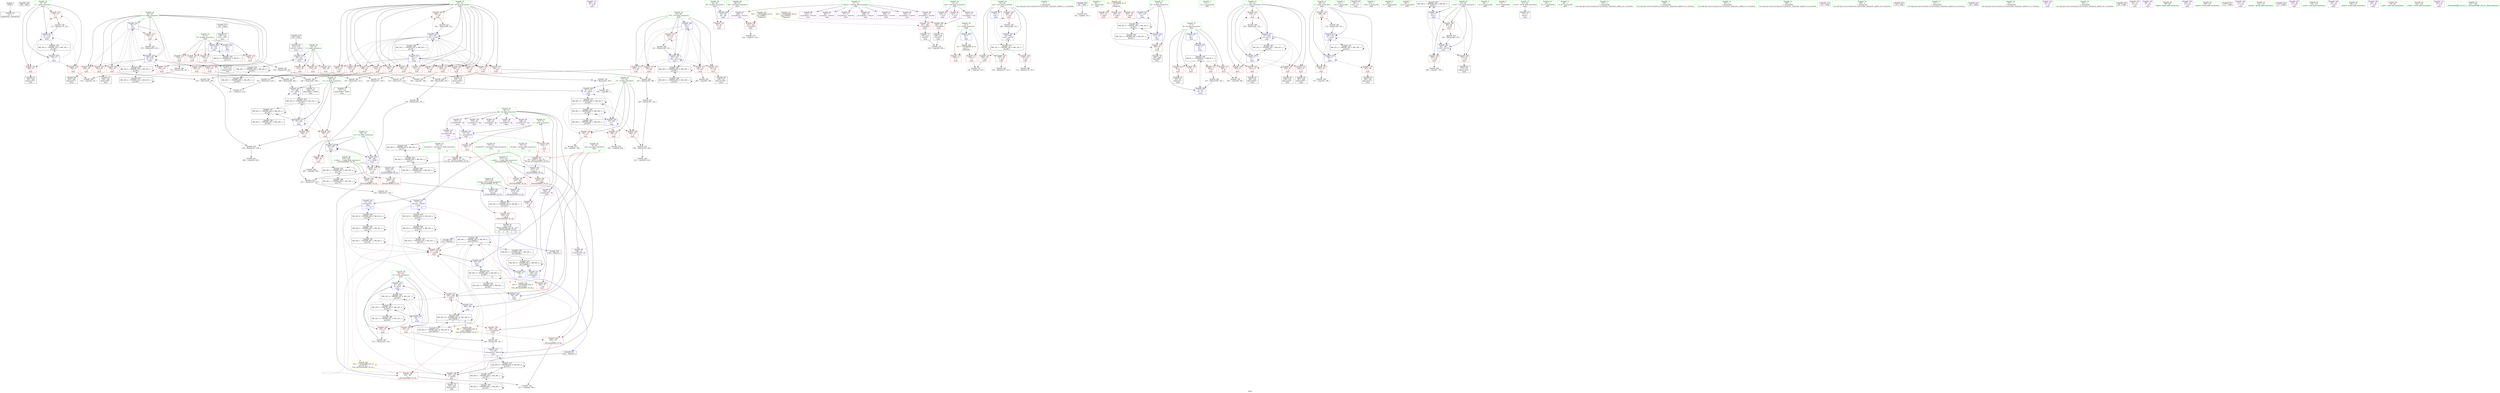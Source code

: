 digraph "SVFG" {
	label="SVFG";

	Node0x5596f35dbfe0 [shape=record,color=grey,label="{NodeID: 0\nNullPtr}"];
	Node0x5596f35dbfe0 -> Node0x5596f3616cd0[style=solid];
	Node0x5596f3679330 [shape=record,color=black,label="{NodeID: 526\n386 = PHI()\n}"];
	Node0x5596f3618cb0 [shape=record,color=red,label="{NodeID: 194\n425\<--417\n\<--__a.addr\n_ZSt3minIiERKT_S2_S2_\n}"];
	Node0x5596f3618cb0 -> Node0x5596f36190c0[style=solid];
	Node0x5596f3615f00 [shape=record,color=purple,label="{NodeID: 111\n385\<--36\n\<--.str.8\nmain\n}"];
	Node0x5596f35e1730 [shape=record,color=green,label="{NodeID: 28\n43\<--44\nfd\<--fd_field_insensitive\nmain\n}"];
	Node0x5596f35e1730 -> Node0x5596f361b2c0[style=solid];
	Node0x5596f35e1730 -> Node0x5596f3619560[style=solid];
	Node0x5596f36596d0 [shape=record,color=yellow,style=double,label="{NodeID: 471\n54V_1 = ENCHI(MR_54V_0)\npts\{150000 \}\nFun[main]}"];
	Node0x5596f36596d0 -> Node0x5596f361e5f0[style=dashed];
	Node0x5596f3620140 [shape=record,color=black,label="{NodeID: 388\nMR_36V_2 = PHI(MR_36V_3, MR_36V_1, )\npts\{68 \}\n}"];
	Node0x5596f3620140 -> Node0x5596f3620140[style=dashed];
	Node0x5596f3620140 -> Node0x5596f3652060[style=dashed];
	Node0x5596f3626eb0 [shape=record,color=grey,label="{NodeID: 305\n128 = Binary(127, 103, )\n}"];
	Node0x5596f361a400 [shape=record,color=blue,label="{NodeID: 222\n65\<--5\nk\<--\nmain\n}"];
	Node0x5596f361a400 -> Node0x5596f361d410[style=dashed];
	Node0x5596f361a400 -> Node0x5596f361d4e0[style=dashed];
	Node0x5596f361a400 -> Node0x5596f361d5b0[style=dashed];
	Node0x5596f361a400 -> Node0x5596f361d680[style=dashed];
	Node0x5596f361a400 -> Node0x5596f361d750[style=dashed];
	Node0x5596f361a400 -> Node0x5596f361d820[style=dashed];
	Node0x5596f361a400 -> Node0x5596f361d8f0[style=dashed];
	Node0x5596f361a400 -> Node0x5596f361a810[style=dashed];
	Node0x5596f361a400 -> Node0x5596f3651b60[style=dashed];
	Node0x5596f361be20 [shape=record,color=red,label="{NodeID: 139\n214\<--51\n\<--i29\nmain\n}"];
	Node0x5596f361be20 -> Node0x5596f3627ab0[style=solid];
	Node0x5596f3616a60 [shape=record,color=green,label="{NodeID: 56\n415\<--416\nretval\<--retval_field_insensitive\n_ZSt3minIiERKT_S2_S2_\n}"];
	Node0x5596f3616a60 -> Node0x5596f3618be0[style=solid];
	Node0x5596f3616a60 -> Node0x5596f36235c0[style=solid];
	Node0x5596f3616a60 -> Node0x5596f3623690[style=solid];
	Node0x5596f36298b0 [shape=record,color=grey,label="{NodeID: 333\n302 = cmp(301, 204, )\n}"];
	Node0x5596f361d4e0 [shape=record,color=red,label="{NodeID: 167\n238\<--65\n\<--k\nmain\n}"];
	Node0x5596f361d4e0 -> Node0x5596f36175f0[style=solid];
	Node0x5596f3618150 [shape=record,color=purple,label="{NodeID: 84\n208\<--11\narrayidx40\<--woerter\nmain\n}"];
	Node0x5596f360aaa0 [shape=record,color=green,label="{NodeID: 1\n5\<--1\n\<--dummyObj\nCan only get source location for instruction, argument, global var or function.}"];
	Node0x5596f3679400 [shape=record,color=black,label="{NodeID: 527\n413 = PHI(73, 333, 79, )\n0th arg _ZSt3minIiERKT_S2_S2_ }"];
	Node0x5596f3679400 -> Node0x5596f3623420[style=solid];
	Node0x5596f3657f00 [shape=record,color=yellow,style=double,label="{NodeID: 444\n56V_1 = ENCHI(MR_56V_0)\npts\{180000 \}\nFun[_ZSt3minIiERKT_S2_S2_]}"];
	Node0x5596f3657f00 -> Node0x5596f3618ff0[style=dashed];
	Node0x5596f3657f00 -> Node0x5596f36190c0[style=dashed];
	Node0x5596f3618d80 [shape=record,color=red,label="{NodeID: 195\n432\<--417\n\<--__a.addr\n_ZSt3minIiERKT_S2_S2_\n}"];
	Node0x5596f3618d80 -> Node0x5596f3623690[style=solid];
	Node0x5596f3615fd0 [shape=record,color=red,label="{NodeID: 112\n123\<--4\n\<--T\nmain\n}"];
	Node0x5596f3615fd0 -> Node0x5596f36295b0[style=solid];
	Node0x5596f35e1800 [shape=record,color=green,label="{NodeID: 29\n45\<--46\ntest\<--test_field_insensitive\nmain\n}"];
	Node0x5596f35e1800 -> Node0x5596f361b390[style=solid];
	Node0x5596f35e1800 -> Node0x5596f361b460[style=solid];
	Node0x5596f35e1800 -> Node0x5596f361b530[style=solid];
	Node0x5596f35e1800 -> Node0x5596f361b600[style=solid];
	Node0x5596f35e1800 -> Node0x5596f36197d0[style=solid];
	Node0x5596f35e1800 -> Node0x5596f3623350[style=solid];
	Node0x5596f3620640 [shape=record,color=black,label="{NodeID: 389\nMR_38V_2 = PHI(MR_38V_3, MR_38V_1, )\npts\{70 \}\n}"];
	Node0x5596f3620640 -> Node0x5596f3620640[style=dashed];
	Node0x5596f3620640 -> Node0x5596f3652560[style=dashed];
	Node0x5596f3627030 [shape=record,color=grey,label="{NodeID: 306\n133 = Binary(132, 103, )\n}"];
	Node0x5596f361a4d0 [shape=record,color=blue,label="{NodeID: 223\n63\<--253\nd\<--inc65\nmain\n}"];
	Node0x5596f361a4d0 -> Node0x5596f361d340[style=dashed];
	Node0x5596f361a4d0 -> Node0x5596f3639f50[style=dashed];
	Node0x5596f361a4d0 -> Node0x5596f3651660[style=dashed];
	Node0x5596f361bef0 [shape=record,color=red,label="{NodeID: 140\n243\<--51\n\<--i29\nmain\n}"];
	Node0x5596f361bef0 -> Node0x5596f3627330[style=solid];
	Node0x5596f3616b30 [shape=record,color=green,label="{NodeID: 57\n417\<--418\n__a.addr\<--__a.addr_field_insensitive\n_ZSt3minIiERKT_S2_S2_\n}"];
	Node0x5596f3616b30 -> Node0x5596f3618cb0[style=solid];
	Node0x5596f3616b30 -> Node0x5596f3618d80[style=solid];
	Node0x5596f3616b30 -> Node0x5596f3623420[style=solid];
	Node0x5596f3629a30 [shape=record,color=grey,label="{NodeID: 334\n102 = cmp(99, 103, )\n}"];
	Node0x5596f361d5b0 [shape=record,color=red,label="{NodeID: 168\n244\<--65\n\<--k\nmain\n}"];
	Node0x5596f361d5b0 -> Node0x5596f3627330[style=solid];
	Node0x5596f3618220 [shape=record,color=purple,label="{NodeID: 85\n209\<--11\narraydecay41\<--woerter\nmain\n}"];
	Node0x5596f35deea0 [shape=record,color=green,label="{NodeID: 2\n19\<--1\n.str\<--dummyObj\nGlob }"];
	Node0x5596f36796d0 [shape=record,color=black,label="{NodeID: 528\n414 = PHI(75, 77, 375, )\n1st arg _ZSt3minIiERKT_S2_S2_ }"];
	Node0x5596f36796d0 -> Node0x5596f36234f0[style=solid];
	Node0x5596f3657fe0 [shape=record,color=yellow,style=double,label="{NodeID: 445\n2V_1 = ENCHI(MR_2V_0)\npts\{1 \}\nFun[main]}"];
	Node0x5596f3657fe0 -> Node0x5596f361b050[style=dashed];
	Node0x5596f3657fe0 -> Node0x5596f361b120[style=dashed];
	Node0x5596f3657fe0 -> Node0x5596f361b1f0[style=dashed];
	Node0x5596f3618e50 [shape=record,color=red,label="{NodeID: 196\n423\<--419\n\<--__b.addr\n_ZSt3minIiERKT_S2_S2_\n}"];
	Node0x5596f3618e50 -> Node0x5596f3618ff0[style=solid];
	Node0x5596f36160a0 [shape=record,color=red,label="{NodeID: 113\n129\<--4\n\<--T\nmain\n}"];
	Node0x5596f35e18d0 [shape=record,color=green,label="{NodeID: 30\n47\<--48\ni\<--i_field_insensitive\nmain\n}"];
	Node0x5596f35e18d0 -> Node0x5596f361b6d0[style=solid];
	Node0x5596f35e18d0 -> Node0x5596f361b7a0[style=solid];
	Node0x5596f35e18d0 -> Node0x5596f361b870[style=solid];
	Node0x5596f35e18d0 -> Node0x5596f3619970[style=solid];
	Node0x5596f35e18d0 -> Node0x5596f3619cb0[style=solid];
	Node0x5596f3620730 [shape=record,color=black,label="{NodeID: 390\nMR_40V_2 = PHI(MR_40V_3, MR_40V_1, )\npts\{72 \}\n}"];
	Node0x5596f3620730 -> Node0x5596f3620730[style=dashed];
	Node0x5596f3620730 -> Node0x5596f3652a60[style=dashed];
	Node0x5596f36271b0 [shape=record,color=grey,label="{NodeID: 307\n342 = Binary(340, 341, )\n}"];
	Node0x5596f36271b0 -> Node0x5596f3622c00[style=solid];
	Node0x5596f361a5a0 [shape=record,color=blue,label="{NodeID: 224\n61\<--233\nok\<--\nmain\n}"];
	Node0x5596f361a5a0 -> Node0x5596f361d1a0[style=dashed];
	Node0x5596f361a5a0 -> Node0x5596f3651160[style=dashed];
	Node0x5596f361bfc0 [shape=record,color=red,label="{NodeID: 141\n255\<--51\n\<--i29\nmain\n}"];
	Node0x5596f361bfc0 -> Node0x5596f3628530[style=solid];
	Node0x5596f3616c00 [shape=record,color=green,label="{NodeID: 58\n419\<--420\n__b.addr\<--__b.addr_field_insensitive\n_ZSt3minIiERKT_S2_S2_\n}"];
	Node0x5596f3616c00 -> Node0x5596f3618e50[style=solid];
	Node0x5596f3616c00 -> Node0x5596f3618f20[style=solid];
	Node0x5596f3616c00 -> Node0x5596f36234f0[style=solid];
	Node0x5596f3629bb0 [shape=record,color=grey,label="{NodeID: 335\n190 = cmp(188, 5, )\n}"];
	Node0x5596f361d680 [shape=record,color=red,label="{NodeID: 169\n256\<--65\n\<--k\nmain\n}"];
	Node0x5596f361d680 -> Node0x5596f3628530[style=solid];
	Node0x5596f36182f0 [shape=record,color=purple,label="{NodeID: 86\n227\<--11\narrayidx50\<--woerter\nmain\n}"];
	Node0x5596f35dfb50 [shape=record,color=green,label="{NodeID: 3\n21\<--1\n.str.1\<--dummyObj\nGlob }"];
	Node0x5596f36580f0 [shape=record,color=yellow,style=double,label="{NodeID: 446\n4V_1 = ENCHI(MR_4V_0)\npts\{6 \}\nFun[main]}"];
	Node0x5596f36580f0 -> Node0x5596f3615fd0[style=dashed];
	Node0x5596f36580f0 -> Node0x5596f36160a0[style=dashed];
	Node0x5596f3618f20 [shape=record,color=red,label="{NodeID: 197\n429\<--419\n\<--__b.addr\n_ZSt3minIiERKT_S2_S2_\n}"];
	Node0x5596f3618f20 -> Node0x5596f36235c0[style=solid];
	Node0x5596f3616170 [shape=record,color=red,label="{NodeID: 114\n94\<--7\n\<--W\nmain\n}"];
	Node0x5596f3616170 -> Node0x5596f3616ea0[style=solid];
	Node0x5596f35e19a0 [shape=record,color=green,label="{NodeID: 31\n49\<--50\nv\<--v_field_insensitive\nmain\n}"];
	Node0x5596f35e19a0 -> Node0x5596f361b940[style=solid];
	Node0x5596f35e19a0 -> Node0x5596f361ba10[style=solid];
	Node0x5596f35e19a0 -> Node0x5596f361bae0[style=solid];
	Node0x5596f35e19a0 -> Node0x5596f3619a40[style=solid];
	Node0x5596f35e19a0 -> Node0x5596f3619be0[style=solid];
	Node0x5596f3620820 [shape=record,color=black,label="{NodeID: 391\nMR_42V_2 = PHI(MR_42V_3, MR_42V_1, )\npts\{74 \}\n}"];
	Node0x5596f3620820 -> Node0x5596f3618b10[style=dashed];
	Node0x5596f3620820 -> Node0x5596f3620820[style=dashed];
	Node0x5596f3620820 -> Node0x5596f3652f60[style=dashed];
	Node0x5596f3627330 [shape=record,color=grey,label="{NodeID: 308\n245 = Binary(243, 244, )\n}"];
	Node0x5596f3627330 -> Node0x5596f3617790[style=solid];
	Node0x5596f361a670 [shape=record,color=blue,label="{NodeID: 225\n55\<--266\nvs\<--add70\nmain\n}"];
	Node0x5596f361a670 -> Node0x5596f3639550[style=dashed];
	Node0x5596f361c090 [shape=record,color=red,label="{NodeID: 142\n264\<--51\n\<--i29\nmain\n}"];
	Node0x5596f361c090 -> Node0x5596f3627c30[style=solid];
	Node0x5596f3616cd0 [shape=record,color=black,label="{NodeID: 59\n2\<--3\ndummyVal\<--dummyVal\n}"];
	Node0x5596f3629d30 [shape=record,color=grey,label="{NodeID: 336\n269 = cmp(268, 204, )\n}"];
	Node0x5596f361d750 [shape=record,color=red,label="{NodeID: 170\n265\<--65\n\<--k\nmain\n}"];
	Node0x5596f361d750 -> Node0x5596f3627c30[style=solid];
	Node0x5596f36183c0 [shape=record,color=purple,label="{NodeID: 87\n230\<--11\narrayidx52\<--woerter\nmain\n}"];
	Node0x5596f36183c0 -> Node0x5596f361e450[style=solid];
	Node0x5596f35dfbe0 [shape=record,color=green,label="{NodeID: 4\n23\<--1\n.str.2\<--dummyObj\nGlob }"];
	Node0x5596f3618ff0 [shape=record,color=red,label="{NodeID: 198\n424\<--423\n\<--\n_ZSt3minIiERKT_S2_S2_\n}"];
	Node0x5596f3618ff0 -> Node0x5596f362a1b0[style=solid];
	Node0x5596f3616240 [shape=record,color=red,label="{NodeID: 115\n106\<--7\n\<--W\nmain\n}"];
	Node0x5596f3616240 -> Node0x5596f3626d30[style=solid];
	Node0x5596f35e1a70 [shape=record,color=green,label="{NodeID: 32\n51\<--52\ni29\<--i29_field_insensitive\nmain\n}"];
	Node0x5596f35e1a70 -> Node0x5596f361bbb0[style=solid];
	Node0x5596f35e1a70 -> Node0x5596f361bc80[style=solid];
	Node0x5596f35e1a70 -> Node0x5596f361bd50[style=solid];
	Node0x5596f35e1a70 -> Node0x5596f361be20[style=solid];
	Node0x5596f35e1a70 -> Node0x5596f361bef0[style=solid];
	Node0x5596f35e1a70 -> Node0x5596f361bfc0[style=solid];
	Node0x5596f35e1a70 -> Node0x5596f361c090[style=solid];
	Node0x5596f35e1a70 -> Node0x5596f361c160[style=solid];
	Node0x5596f35e1a70 -> Node0x5596f361c230[style=solid];
	Node0x5596f35e1a70 -> Node0x5596f361c300[style=solid];
	Node0x5596f35e1a70 -> Node0x5596f361c3d0[style=solid];
	Node0x5596f35e1a70 -> Node0x5596f361c4a0[style=solid];
	Node0x5596f35e1a70 -> Node0x5596f361c570[style=solid];
	Node0x5596f35e1a70 -> Node0x5596f361c640[style=solid];
	Node0x5596f35e1a70 -> Node0x5596f3619e50[style=solid];
	Node0x5596f35e1a70 -> Node0x5596f3622f40[style=solid];
	Node0x5596f3647d80 [shape=record,color=black,label="{NodeID: 392\nMR_44V_2 = PHI(MR_44V_3, MR_44V_1, )\npts\{76 \}\n}"];
	Node0x5596f3647d80 -> Node0x5596f3618b10[style=dashed];
	Node0x5596f3647d80 -> Node0x5596f3647d80[style=dashed];
	Node0x5596f3647d80 -> Node0x5596f3653460[style=dashed];
	Node0x5596f36274b0 [shape=record,color=grey,label="{NodeID: 309\n307 = Binary(305, 306, )\n}"];
	Node0x5596f36274b0 -> Node0x5596f36277b0[style=solid];
	Node0x5596f361a740 [shape=record,color=blue,label="{NodeID: 226\n57\<--273\nvf\<--add73\nmain\n}"];
	Node0x5596f361a740 -> Node0x5596f3639a50[style=dashed];
	Node0x5596f361c160 [shape=record,color=red,label="{NodeID: 143\n271\<--51\n\<--i29\nmain\n}"];
	Node0x5596f361c160 -> Node0x5596f3627930[style=solid];
	Node0x5596f3616dd0 [shape=record,color=black,label="{NodeID: 60\n40\<--5\nmain_ret\<--\nmain\n}"];
	Node0x5596f3651160 [shape=record,color=black,label="{NodeID: 420\nMR_30V_4 = PHI(MR_30V_5, MR_30V_3, )\npts\{62 \}\n}"];
	Node0x5596f3651160 -> Node0x5596f361a260[style=dashed];
	Node0x5596f3651160 -> Node0x5596f361f240[style=dashed];
	Node0x5596f3651160 -> Node0x5596f3651160[style=dashed];
	Node0x5596f3629eb0 [shape=record,color=grey,label="{NodeID: 337\n217 = cmp(215, 216, )\n}"];
	Node0x5596f361d820 [shape=record,color=red,label="{NodeID: 171\n272\<--65\n\<--k\nmain\n}"];
	Node0x5596f361d820 -> Node0x5596f3627930[style=solid];
	Node0x5596f3618490 [shape=record,color=purple,label="{NodeID: 88\n237\<--11\narrayidx55\<--woerter\nmain\n}"];
	Node0x5596f35df1d0 [shape=record,color=green,label="{NodeID: 5\n25\<--1\nstderr\<--dummyObj\nGlob }"];
	Node0x5596f36190c0 [shape=record,color=red,label="{NodeID: 199\n426\<--425\n\<--\n_ZSt3minIiERKT_S2_S2_\n}"];
	Node0x5596f36190c0 -> Node0x5596f362a1b0[style=solid];
	Node0x5596f361ab70 [shape=record,color=red,label="{NodeID: 116\n111\<--7\n\<--W\nmain\n}"];
	Node0x5596f36147e0 [shape=record,color=green,label="{NodeID: 33\n53\<--54\nw\<--w_field_insensitive\nmain\n}"];
	Node0x5596f36147e0 -> Node0x5596f361c710[style=solid];
	Node0x5596f36147e0 -> Node0x5596f361c7e0[style=solid];
	Node0x5596f36147e0 -> Node0x5596f361c8b0[style=solid];
	Node0x5596f36147e0 -> Node0x5596f361c980[style=solid];
	Node0x5596f36147e0 -> Node0x5596f361ca50[style=solid];
	Node0x5596f36147e0 -> Node0x5596f3619f20[style=solid];
	Node0x5596f36147e0 -> Node0x5596f3622e70[style=solid];
	Node0x5596f3648250 [shape=record,color=black,label="{NodeID: 393\nMR_46V_2 = PHI(MR_46V_3, MR_46V_1, )\npts\{78 \}\n}"];
	Node0x5596f3648250 -> Node0x5596f3618b10[style=dashed];
	Node0x5596f3648250 -> Node0x5596f3648250[style=dashed];
	Node0x5596f3648250 -> Node0x5596f3653960[style=dashed];
	Node0x5596f3627630 [shape=record,color=grey,label="{NodeID: 310\n309 = Binary(304, 308, )\n}"];
	Node0x5596f3627630 -> Node0x5596f3629430[style=solid];
	Node0x5596f361a810 [shape=record,color=blue,label="{NodeID: 227\n65\<--279\nk\<--inc77\nmain\n}"];
	Node0x5596f361a810 -> Node0x5596f361d410[style=dashed];
	Node0x5596f361a810 -> Node0x5596f361d4e0[style=dashed];
	Node0x5596f361a810 -> Node0x5596f361d5b0[style=dashed];
	Node0x5596f361a810 -> Node0x5596f361d680[style=dashed];
	Node0x5596f361a810 -> Node0x5596f361d750[style=dashed];
	Node0x5596f361a810 -> Node0x5596f361d820[style=dashed];
	Node0x5596f361a810 -> Node0x5596f361d8f0[style=dashed];
	Node0x5596f361a810 -> Node0x5596f361a810[style=dashed];
	Node0x5596f361a810 -> Node0x5596f3651b60[style=dashed];
	Node0x5596f361c230 [shape=record,color=red,label="{NodeID: 144\n292\<--51\n\<--i29\nmain\n}"];
	Node0x5596f361c230 -> Node0x5596f3626430[style=solid];
	Node0x5596f3616ea0 [shape=record,color=black,label="{NodeID: 61\n95\<--94\nidxprom\<--\nmain\n}"];
	Node0x5596f3651660 [shape=record,color=black,label="{NodeID: 421\nMR_32V_4 = PHI(MR_32V_5, MR_32V_3, )\npts\{64 \}\n}"];
	Node0x5596f3651660 -> Node0x5596f361a330[style=dashed];
	Node0x5596f3651660 -> Node0x5596f361f740[style=dashed];
	Node0x5596f3651660 -> Node0x5596f3651660[style=dashed];
	Node0x5596f362a030 [shape=record,color=grey,label="{NodeID: 338\n201 = cmp(199, 200, )\n}"];
	Node0x5596f361d8f0 [shape=record,color=red,label="{NodeID: 172\n278\<--65\n\<--k\nmain\n}"];
	Node0x5596f361d8f0 -> Node0x5596f3628cb0[style=solid];
	Node0x5596f3618560 [shape=record,color=purple,label="{NodeID: 89\n240\<--11\narrayidx57\<--woerter\nmain\n}"];
	Node0x5596f3618560 -> Node0x5596f361e520[style=solid];
	Node0x5596f35df260 [shape=record,color=green,label="{NodeID: 6\n26\<--1\n.str.3\<--dummyObj\nGlob }"];
	Node0x5596f3619190 [shape=record,color=blue,label="{NodeID: 200\n4\<--5\nT\<--\nGlob }"];
	Node0x5596f3619190 -> Node0x5596f36580f0[style=dashed];
	Node0x5596f361ac40 [shape=record,color=red,label="{NodeID: 117\n200\<--7\n\<--W\nmain\n}"];
	Node0x5596f361ac40 -> Node0x5596f362a030[style=solid];
	Node0x5596f3614870 [shape=record,color=green,label="{NodeID: 34\n55\<--56\nvs\<--vs_field_insensitive\nmain\n}"];
	Node0x5596f3614870 -> Node0x5596f361cb20[style=solid];
	Node0x5596f3614870 -> Node0x5596f361cbf0[style=solid];
	Node0x5596f3614870 -> Node0x5596f3619ff0[style=solid];
	Node0x5596f3614870 -> Node0x5596f361a670[style=solid];
	Node0x5596f3648750 [shape=record,color=black,label="{NodeID: 394\nMR_48V_2 = PHI(MR_48V_4, MR_48V_1, )\npts\{80 \}\n}"];
	Node0x5596f3648750 -> Node0x5596f361e6c0[style=dashed];
	Node0x5596f3648750 -> Node0x5596f361e860[style=dashed];
	Node0x5596f3648750 -> Node0x5596f3623010[style=dashed];
	Node0x5596f36277b0 [shape=record,color=grey,label="{NodeID: 311\n308 = Binary(307, 103, )\n}"];
	Node0x5596f36277b0 -> Node0x5596f3627630[style=solid];
	Node0x5596f361a8e0 [shape=record,color=blue,label="{NodeID: 228\n67\<--5\nv79\<--\nmain\n}"];
	Node0x5596f361a8e0 -> Node0x5596f361d9c0[style=dashed];
	Node0x5596f361a8e0 -> Node0x5596f361da90[style=dashed];
	Node0x5596f361a8e0 -> Node0x5596f361db60[style=dashed];
	Node0x5596f361a8e0 -> Node0x5596f361dc30[style=dashed];
	Node0x5596f361a8e0 -> Node0x5596f361dd00[style=dashed];
	Node0x5596f361a8e0 -> Node0x5596f3622da0[style=dashed];
	Node0x5596f361a8e0 -> Node0x5596f3652060[style=dashed];
	Node0x5596f361c300 [shape=record,color=red,label="{NodeID: 145\n305\<--51\n\<--i29\nmain\n}"];
	Node0x5596f361c300 -> Node0x5596f36274b0[style=solid];
	Node0x5596f3616f70 [shape=record,color=black,label="{NodeID: 62\n145\<--142\nconv\<--call11\nmain\n}"];
	Node0x5596f3616f70 -> Node0x5596f36198a0[style=solid];
	Node0x5596f3651b60 [shape=record,color=black,label="{NodeID: 422\nMR_34V_4 = PHI(MR_34V_5, MR_34V_3, )\npts\{66 \}\n}"];
	Node0x5596f3651b60 -> Node0x5596f361a400[style=dashed];
	Node0x5596f3651b60 -> Node0x5596f361fc40[style=dashed];
	Node0x5596f3651b60 -> Node0x5596f3651b60[style=dashed];
	Node0x5596f362a1b0 [shape=record,color=grey,label="{NodeID: 339\n427 = cmp(424, 426, )\n}"];
	Node0x5596f361d9c0 [shape=record,color=red,label="{NodeID: 173\n284\<--67\n\<--v79\nmain\n}"];
	Node0x5596f361d9c0 -> Node0x5596f362a7b0[style=solid];
	Node0x5596f3618630 [shape=record,color=purple,label="{NodeID: 90\n139\<--13\n\<--text\nmain\n}"];
	Node0x5596f35df2f0 [shape=record,color=green,label="{NodeID: 7\n28\<--1\n.str.4\<--dummyObj\nGlob }"];
	Node0x5596f3619290 [shape=record,color=blue,label="{NodeID: 201\n7\<--5\nW\<--\nGlob }"];
	Node0x5596f3619290 -> Node0x5596f3619630[style=dashed];
	Node0x5596f361ad10 [shape=record,color=red,label="{NodeID: 118\n150\<--9\n\<--N\nmain\n}"];
	Node0x5596f361ad10 -> Node0x5596f3626a30[style=solid];
	Node0x5596f3614900 [shape=record,color=green,label="{NodeID: 35\n57\<--58\nvf\<--vf_field_insensitive\nmain\n}"];
	Node0x5596f3614900 -> Node0x5596f361ccc0[style=solid];
	Node0x5596f3614900 -> Node0x5596f361cd90[style=solid];
	Node0x5596f3614900 -> Node0x5596f361ce60[style=solid];
	Node0x5596f3614900 -> Node0x5596f361a0c0[style=solid];
	Node0x5596f3614900 -> Node0x5596f361a740[style=solid];
	Node0x5596f3648c50 [shape=record,color=black,label="{NodeID: 395\nMR_50V_2 = PHI(MR_50V_4, MR_50V_1, )\npts\{82 \}\n}"];
	Node0x5596f3648c50 -> Node0x5596f36230e0[style=dashed];
	Node0x5596f3627930 [shape=record,color=grey,label="{NodeID: 312\n273 = Binary(271, 272, )\n}"];
	Node0x5596f3627930 -> Node0x5596f361a740[style=solid];
	Node0x5596f361a9b0 [shape=record,color=blue,label="{NodeID: 229\n69\<--287\nvss\<--\nmain\n}"];
	Node0x5596f361a9b0 -> Node0x5596f361ddd0[style=dashed];
	Node0x5596f361a9b0 -> Node0x5596f361dea0[style=dashed];
	Node0x5596f361a9b0 -> Node0x5596f361a9b0[style=dashed];
	Node0x5596f361a9b0 -> Node0x5596f361aa80[style=dashed];
	Node0x5596f361a9b0 -> Node0x5596f3652560[style=dashed];
	Node0x5596f361c3d0 [shape=record,color=red,label="{NodeID: 146\n312\<--51\n\<--i29\nmain\n}"];
	Node0x5596f361c3d0 -> Node0x5596f3626730[style=solid];
	Node0x5596f3617040 [shape=record,color=black,label="{NodeID: 63\n161\<--160\nidxprom19\<--\nmain\n}"];
	Node0x5596f3652060 [shape=record,color=black,label="{NodeID: 423\nMR_36V_4 = PHI(MR_36V_5, MR_36V_3, )\npts\{68 \}\n}"];
	Node0x5596f3652060 -> Node0x5596f361a8e0[style=dashed];
	Node0x5596f3652060 -> Node0x5596f3620140[style=dashed];
	Node0x5596f3652060 -> Node0x5596f3652060[style=dashed];
	Node0x5596f362a330 [shape=record,color=grey,label="{NodeID: 340\n157 = cmp(156, 158, )\n}"];
	Node0x5596f361da90 [shape=record,color=red,label="{NodeID: 174\n293\<--67\n\<--v79\nmain\n}"];
	Node0x5596f361da90 -> Node0x5596f3626430[style=solid];
	Node0x5596f3618700 [shape=record,color=purple,label="{NodeID: 91\n141\<--13\n\<--text\nmain\n}"];
	Node0x5596f35df380 [shape=record,color=green,label="{NodeID: 8\n30\<--1\n.str.5\<--dummyObj\nGlob }"];
	Node0x5596f3619390 [shape=record,color=blue,label="{NodeID: 202\n9\<--5\nN\<--\nGlob }"];
	Node0x5596f3619390 -> Node0x5596f3640d50[style=dashed];
	Node0x5596f361ade0 [shape=record,color=red,label="{NodeID: 119\n183\<--9\n\<--N\nmain\n}"];
	Node0x5596f361ade0 -> Node0x5596f36286b0[style=solid];
	Node0x5596f3614990 [shape=record,color=green,label="{NodeID: 36\n59\<--60\nl\<--l_field_insensitive\nmain\n}"];
	Node0x5596f3614990 -> Node0x5596f361cf30[style=solid];
	Node0x5596f3614990 -> Node0x5596f361d000[style=solid];
	Node0x5596f3614990 -> Node0x5596f361d0d0[style=solid];
	Node0x5596f3614990 -> Node0x5596f361a190[style=solid];
	Node0x5596f3637d50 [shape=record,color=black,label="{NodeID: 396\nMR_56V_2 = PHI(MR_56V_7, MR_56V_1, )\npts\{180000 \}\n}"];
	Node0x5596f3637d50 -> Node0x5596f3619d80[style=dashed];
	Node0x5596f3637d50 -> Node0x5596f364f860[style=dashed];
	Node0x5596f3627ab0 [shape=record,color=grey,label="{NodeID: 313\n215 = Binary(213, 214, )\n}"];
	Node0x5596f3627ab0 -> Node0x5596f3629eb0[style=solid];
	Node0x5596f361aa80 [shape=record,color=blue,label="{NodeID: 230\n69\<--295\nvss\<--sub86\nmain\n}"];
	Node0x5596f361aa80 -> Node0x5596f361dea0[style=dashed];
	Node0x5596f361aa80 -> Node0x5596f361a9b0[style=dashed];
	Node0x5596f361aa80 -> Node0x5596f3652560[style=dashed];
	Node0x5596f361c4a0 [shape=record,color=red,label="{NodeID: 147\n317\<--51\n\<--i29\nmain\n}"];
	Node0x5596f361c4a0 -> Node0x5596f36280b0[style=solid];
	Node0x5596f3617110 [shape=record,color=black,label="{NodeID: 64\n164\<--163\nidxprom21\<--\nmain\n}"];
	Node0x5596f3652560 [shape=record,color=black,label="{NodeID: 424\nMR_38V_4 = PHI(MR_38V_5, MR_38V_3, )\npts\{70 \}\n}"];
	Node0x5596f3652560 -> Node0x5596f361a9b0[style=dashed];
	Node0x5596f3652560 -> Node0x5596f3620640[style=dashed];
	Node0x5596f3652560 -> Node0x5596f3652560[style=dashed];
	Node0x5596f362a4b0 [shape=record,color=grey,label="{NodeID: 341\n260 = cmp(259, 158, )\n}"];
	Node0x5596f361db60 [shape=record,color=red,label="{NodeID: 175\n306\<--67\n\<--v79\nmain\n}"];
	Node0x5596f361db60 -> Node0x5596f36274b0[style=solid];
	Node0x5596f36187d0 [shape=record,color=purple,label="{NodeID: 92\n247\<--13\narrayidx61\<--text\nmain\n}"];
	Node0x5596f36187d0 -> Node0x5596f361e5f0[style=solid];
	Node0x5596f35e02d0 [shape=record,color=green,label="{NodeID: 9\n32\<--1\n.str.6\<--dummyObj\nGlob }"];
	Node0x5596f363ea50 [shape=record,color=black,label="{NodeID: 369\nMR_56V_7 = PHI(MR_56V_8, MR_56V_6, )\npts\{180000 \}\n|{|<s5>13}}"];
	Node0x5596f363ea50 -> Node0x5596f3618b10[style=dashed];
	Node0x5596f363ea50 -> Node0x5596f363ea50[style=dashed];
	Node0x5596f363ea50 -> Node0x5596f3637d50[style=dashed];
	Node0x5596f363ea50 -> Node0x5596f364ee60[style=dashed];
	Node0x5596f363ea50 -> Node0x5596f3656b60[style=dashed];
	Node0x5596f363ea50:s5 -> Node0x5596f3657f00[style=dashed,color=red];
	Node0x5596f3619490 [shape=record,color=blue,label="{NodeID: 203\n41\<--5\nretval\<--\nmain\n}"];
	Node0x5596f361aeb0 [shape=record,color=red,label="{NodeID: 120\n216\<--9\n\<--N\nmain\n}"];
	Node0x5596f361aeb0 -> Node0x5596f3629eb0[style=solid];
	Node0x5596f3614a20 [shape=record,color=green,label="{NodeID: 37\n61\<--62\nok\<--ok_field_insensitive\nmain\n}"];
	Node0x5596f3614a20 -> Node0x5596f361d1a0[style=solid];
	Node0x5596f3614a20 -> Node0x5596f361a260[style=solid];
	Node0x5596f3614a20 -> Node0x5596f361a5a0[style=solid];
	Node0x5596f3627c30 [shape=record,color=grey,label="{NodeID: 314\n266 = Binary(264, 265, )\n}"];
	Node0x5596f3627c30 -> Node0x5596f361a670[style=solid];
	Node0x5596f3622990 [shape=record,color=blue,label="{NodeID: 231\n73\<--322\nref.tmp\<--sub100\nmain\n|{|<s3>11}}"];
	Node0x5596f3622990 -> Node0x5596f361e6c0[style=dashed];
	Node0x5596f3622990 -> Node0x5596f361e860[style=dashed];
	Node0x5596f3622990 -> Node0x5596f3655c60[style=dashed];
	Node0x5596f3622990:s3 -> Node0x5596f3657060[style=dashed,color=red];
	Node0x5596f361c570 [shape=record,color=red,label="{NodeID: 148\n334\<--51\n\<--i29\nmain\n}"];
	Node0x5596f361c570 -> Node0x5596f3617ba0[style=solid];
	Node0x5596f36171e0 [shape=record,color=black,label="{NodeID: 65\n207\<--206\nidxprom39\<--\nmain\n}"];
	Node0x5596f3652a60 [shape=record,color=black,label="{NodeID: 425\nMR_40V_4 = PHI(MR_40V_5, MR_40V_3, )\npts\{72 \}\n}"];
	Node0x5596f3652a60 -> Node0x5596f3620730[style=dashed];
	Node0x5596f3652a60 -> Node0x5596f3652a60[style=dashed];
	Node0x5596f3652a60 -> Node0x5596f3655760[style=dashed];
	Node0x5596f362a630 [shape=record,color=grey,label="{NodeID: 342\n368 = cmp(367, 158, )\n}"];
	Node0x5596f361dc30 [shape=record,color=red,label="{NodeID: 176\n337\<--67\n\<--v79\nmain\n}"];
	Node0x5596f361dc30 -> Node0x5596f3617c70[style=solid];
	Node0x5596f36188a0 [shape=record,color=purple,label="{NodeID: 93\n162\<--16\narrayidx20\<--dp\nmain\n}"];
	Node0x5596f35e0360 [shape=record,color=green,label="{NodeID: 10\n34\<--1\n.str.7\<--dummyObj\nGlob }"];
	Node0x5596f363ef50 [shape=record,color=black,label="{NodeID: 370\nMR_48V_4 = PHI(MR_48V_5, MR_48V_3, )\npts\{80 \}\n|{|<s4>13}}"];
	Node0x5596f363ef50 -> Node0x5596f361e110[style=dashed];
	Node0x5596f363ef50 -> Node0x5596f3618b10[style=dashed];
	Node0x5596f363ef50 -> Node0x5596f36231b0[style=dashed];
	Node0x5596f363ef50 -> Node0x5596f3648750[style=dashed];
	Node0x5596f363ef50:s4 -> Node0x5596f3657060[style=dashed,color=red];
	Node0x5596f3619560 [shape=record,color=blue,label="{NodeID: 204\n43\<--86\nfd\<--call\nmain\n}"];
	Node0x5596f3619560 -> Node0x5596f361b2c0[style=dashed];
	Node0x5596f361af80 [shape=record,color=red,label="{NodeID: 121\n370\<--9\n\<--N\nmain\n}"];
	Node0x5596f361af80 -> Node0x5596f3617d40[style=solid];
	Node0x5596f3614ab0 [shape=record,color=green,label="{NodeID: 38\n63\<--64\nd\<--d_field_insensitive\nmain\n}"];
	Node0x5596f3614ab0 -> Node0x5596f361d270[style=solid];
	Node0x5596f3614ab0 -> Node0x5596f361d340[style=solid];
	Node0x5596f3614ab0 -> Node0x5596f361a330[style=solid];
	Node0x5596f3614ab0 -> Node0x5596f361a4d0[style=solid];
	Node0x5596f3627db0 [shape=record,color=grey,label="{NodeID: 315\n322 = Binary(321, 103, )\n}"];
	Node0x5596f3627db0 -> Node0x5596f3622990[style=solid];
	Node0x5596f3622a60 [shape=record,color=blue,label="{NodeID: 232\n75\<--325\nref.tmp101\<--\nmain\n|{|<s3>11}}"];
	Node0x5596f3622a60 -> Node0x5596f361e6c0[style=dashed];
	Node0x5596f3622a60 -> Node0x5596f361e860[style=dashed];
	Node0x5596f3622a60 -> Node0x5596f3656160[style=dashed];
	Node0x5596f3622a60:s3 -> Node0x5596f3657b80[style=dashed,color=red];
	Node0x5596f361c640 [shape=record,color=red,label="{NodeID: 149\n360\<--51\n\<--i29\nmain\n}"];
	Node0x5596f361c640 -> Node0x5596f36289b0[style=solid];
	Node0x5596f36172b0 [shape=record,color=black,label="{NodeID: 66\n211\<--210\nconv43\<--call42\nmain\n}"];
	Node0x5596f36172b0 -> Node0x5596f361a190[style=solid];
	Node0x5596f3652f60 [shape=record,color=black,label="{NodeID: 426\nMR_42V_4 = PHI(MR_42V_5, MR_42V_3, )\npts\{74 \}\n}"];
	Node0x5596f3652f60 -> Node0x5596f3618b10[style=dashed];
	Node0x5596f3652f60 -> Node0x5596f3620820[style=dashed];
	Node0x5596f3652f60 -> Node0x5596f3652f60[style=dashed];
	Node0x5596f3652f60 -> Node0x5596f3655c60[style=dashed];
	Node0x5596f362a7b0 [shape=record,color=grey,label="{NodeID: 343\n285 = cmp(284, 158, )\n}"];
	Node0x5596f361dd00 [shape=record,color=red,label="{NodeID: 177\n350\<--67\n\<--v79\nmain\n}"];
	Node0x5596f361dd00 -> Node0x5596f3626130[style=solid];
	Node0x5596f3618970 [shape=record,color=purple,label="{NodeID: 94\n165\<--16\narrayidx22\<--dp\nmain\n}"];
	Node0x5596f3618970 -> Node0x5596f3619b10[style=solid];
	Node0x5596f35e03f0 [shape=record,color=green,label="{NodeID: 11\n36\<--1\n.str.8\<--dummyObj\nGlob }"];
	Node0x5596f3619630 [shape=record,color=blue,label="{NodeID: 205\n7\<--5\nW\<--\nmain\n}"];
	Node0x5596f3619630 -> Node0x5596f3638b50[style=dashed];
	Node0x5596f361b050 [shape=record,color=red,label="{NodeID: 122\n110\<--25\n\<--stderr\nmain\n}"];
	Node0x5596f3614b80 [shape=record,color=green,label="{NodeID: 39\n65\<--66\nk\<--k_field_insensitive\nmain\n}"];
	Node0x5596f3614b80 -> Node0x5596f361d410[style=solid];
	Node0x5596f3614b80 -> Node0x5596f361d4e0[style=solid];
	Node0x5596f3614b80 -> Node0x5596f361d5b0[style=solid];
	Node0x5596f3614b80 -> Node0x5596f361d680[style=solid];
	Node0x5596f3614b80 -> Node0x5596f361d750[style=solid];
	Node0x5596f3614b80 -> Node0x5596f361d820[style=solid];
	Node0x5596f3614b80 -> Node0x5596f361d8f0[style=solid];
	Node0x5596f3614b80 -> Node0x5596f361a400[style=solid];
	Node0x5596f3614b80 -> Node0x5596f361a810[style=solid];
	Node0x5596f3627f30 [shape=record,color=grey,label="{NodeID: 316\n381 = Binary(380, 103, )\n}"];
	Node0x5596f3627f30 -> Node0x5596f3623280[style=solid];
	Node0x5596f3622b30 [shape=record,color=blue,label="{NodeID: 233\n71\<--331\nt\<--arrayidx104\nmain\n}"];
	Node0x5596f3622b30 -> Node0x5596f361df70[style=dashed];
	Node0x5596f3622b30 -> Node0x5596f361e040[style=dashed];
	Node0x5596f3622b30 -> Node0x5596f3655760[style=dashed];
	Node0x5596f361c710 [shape=record,color=red,label="{NodeID: 150\n199\<--53\n\<--w\nmain\n}"];
	Node0x5596f361c710 -> Node0x5596f362a030[style=solid];
	Node0x5596f3617380 [shape=record,color=black,label="{NodeID: 67\n226\<--225\nidxprom49\<--\nmain\n}"];
	Node0x5596f3653460 [shape=record,color=black,label="{NodeID: 427\nMR_44V_4 = PHI(MR_44V_5, MR_44V_3, )\npts\{76 \}\n}"];
	Node0x5596f3653460 -> Node0x5596f3618b10[style=dashed];
	Node0x5596f3653460 -> Node0x5596f3647d80[style=dashed];
	Node0x5596f3653460 -> Node0x5596f3653460[style=dashed];
	Node0x5596f3653460 -> Node0x5596f3656160[style=dashed];
	Node0x5596f362a930 [shape=record,color=grey,label="{NodeID: 344\n185 = cmp(182, 184, )\n}"];
	Node0x5596f361ddd0 [shape=record,color=red,label="{NodeID: 178\n289\<--69\n\<--vss\nmain\n}"];
	Node0x5596f361ddd0 -> Node0x5596f3629130[style=solid];
	Node0x5596f3618a40 [shape=record,color=purple,label="{NodeID: 95\n178\<--16\n\<--dp\nmain\n}"];
	Node0x5596f3618a40 -> Node0x5596f3619d80[style=solid];
	Node0x5596f35e0480 [shape=record,color=green,label="{NodeID: 12\n103\<--1\n\<--dummyObj\nCan only get source location for instruction, argument, global var or function.}"];
	Node0x5596f3619700 [shape=record,color=blue,label="{NodeID: 206\n7\<--107\nW\<--inc\nmain\n}"];
	Node0x5596f3619700 -> Node0x5596f3638b50[style=dashed];
	Node0x5596f361b120 [shape=record,color=red,label="{NodeID: 123\n126\<--25\n\<--stderr\nmain\n}"];
	Node0x5596f3614c50 [shape=record,color=green,label="{NodeID: 40\n67\<--68\nv79\<--v79_field_insensitive\nmain\n}"];
	Node0x5596f3614c50 -> Node0x5596f361d9c0[style=solid];
	Node0x5596f3614c50 -> Node0x5596f361da90[style=solid];
	Node0x5596f3614c50 -> Node0x5596f361db60[style=solid];
	Node0x5596f3614c50 -> Node0x5596f361dc30[style=solid];
	Node0x5596f3614c50 -> Node0x5596f361dd00[style=solid];
	Node0x5596f3614c50 -> Node0x5596f361a8e0[style=solid];
	Node0x5596f3614c50 -> Node0x5596f3622da0[style=solid];
	Node0x5596f36280b0 [shape=record,color=grey,label="{NodeID: 317\n319 = Binary(317, 318, )\n}"];
	Node0x5596f36280b0 -> Node0x5596f3628230[style=solid];
	Node0x5596f3622c00 [shape=record,color=blue,label="{NodeID: 234\n77\<--342\nref.tmp105\<--add110\nmain\n|{|<s2>12}}"];
	Node0x5596f3622c00 -> Node0x5596f361e860[style=dashed];
	Node0x5596f3622c00 -> Node0x5596f3656660[style=dashed];
	Node0x5596f3622c00:s2 -> Node0x5596f3657b80[style=dashed,color=red];
	Node0x5596f361c7e0 [shape=record,color=red,label="{NodeID: 151\n206\<--53\n\<--w\nmain\n}"];
	Node0x5596f361c7e0 -> Node0x5596f36171e0[style=solid];
	Node0x5596f3617450 [shape=record,color=black,label="{NodeID: 68\n229\<--228\nidxprom51\<--\nmain\n}"];
	Node0x5596f3653960 [shape=record,color=black,label="{NodeID: 428\nMR_46V_4 = PHI(MR_46V_5, MR_46V_3, )\npts\{78 \}\n}"];
	Node0x5596f3653960 -> Node0x5596f3618b10[style=dashed];
	Node0x5596f3653960 -> Node0x5596f3648250[style=dashed];
	Node0x5596f3653960 -> Node0x5596f3653960[style=dashed];
	Node0x5596f3653960 -> Node0x5596f3656660[style=dashed];
	Node0x5596f361dea0 [shape=record,color=red,label="{NodeID: 179\n320\<--69\n\<--vss\nmain\n}"];
	Node0x5596f361dea0 -> Node0x5596f3628230[style=solid];
	Node0x5596f36152d0 [shape=record,color=purple,label="{NodeID: 96\n316\<--16\narrayidx97\<--dp\nmain\n}"];
	Node0x5596f35e0510 [shape=record,color=green,label="{NodeID: 13\n158\<--1\n\<--dummyObj\nCan only get source location for instruction, argument, global var or function.}"];
	Node0x5596f36197d0 [shape=record,color=blue,label="{NodeID: 207\n45\<--5\ntest\<--\nmain\n}"];
	Node0x5596f36197d0 -> Node0x5596f3641250[style=dashed];
	Node0x5596f361b1f0 [shape=record,color=red,label="{NodeID: 124\n192\<--25\n\<--stderr\nmain\n}"];
	Node0x5596f3614d20 [shape=record,color=green,label="{NodeID: 41\n69\<--70\nvss\<--vss_field_insensitive\nmain\n}"];
	Node0x5596f3614d20 -> Node0x5596f361ddd0[style=solid];
	Node0x5596f3614d20 -> Node0x5596f361dea0[style=solid];
	Node0x5596f3614d20 -> Node0x5596f361a9b0[style=solid];
	Node0x5596f3614d20 -> Node0x5596f361aa80[style=solid];
	Node0x5596f3628230 [shape=record,color=grey,label="{NodeID: 318\n321 = Binary(319, 320, )\n}"];
	Node0x5596f3628230 -> Node0x5596f3627db0[style=solid];
	Node0x5596f3622cd0 [shape=record,color=blue,label="{NodeID: 235\n346\<--345\n\<--\nmain\n}"];
	Node0x5596f3622cd0 -> Node0x5596f3656b60[style=dashed];
	Node0x5596f361c8b0 [shape=record,color=red,label="{NodeID: 152\n225\<--53\n\<--w\nmain\n}"];
	Node0x5596f361c8b0 -> Node0x5596f3617380[style=solid];
	Node0x5596f3617520 [shape=record,color=black,label="{NodeID: 69\n236\<--235\nidxprom54\<--\nmain\n}"];
	Node0x5596f361df70 [shape=record,color=red,label="{NodeID: 180\n333\<--71\n\<--t\nmain\n|{<s0>12}}"];
	Node0x5596f361df70:s0 -> Node0x5596f3679400[style=solid,color=red];
	Node0x5596f36153a0 [shape=record,color=purple,label="{NodeID: 97\n331\<--16\narrayidx104\<--dp\nmain\n}"];
	Node0x5596f36153a0 -> Node0x5596f3622b30[style=solid];
	Node0x5596f35e05e0 [shape=record,color=green,label="{NodeID: 14\n167\<--1\n\<--dummyObj\nCan only get source location for instruction, argument, global var or function.}"];
	Node0x5596f36198a0 [shape=record,color=blue,label="{NodeID: 208\n9\<--145\nN\<--conv\nmain\n}"];
	Node0x5596f36198a0 -> Node0x5596f361ad10[style=dashed];
	Node0x5596f36198a0 -> Node0x5596f361ade0[style=dashed];
	Node0x5596f36198a0 -> Node0x5596f361aeb0[style=dashed];
	Node0x5596f36198a0 -> Node0x5596f361af80[style=dashed];
	Node0x5596f36198a0 -> Node0x5596f3640d50[style=dashed];
	Node0x5596f361b2c0 [shape=record,color=red,label="{NodeID: 125\n93\<--43\n\<--fd\nmain\n}"];
	Node0x5596f3614df0 [shape=record,color=green,label="{NodeID: 42\n71\<--72\nt\<--t_field_insensitive\nmain\n}"];
	Node0x5596f3614df0 -> Node0x5596f361df70[style=solid];
	Node0x5596f3614df0 -> Node0x5596f361e040[style=solid];
	Node0x5596f3614df0 -> Node0x5596f3622b30[style=solid];
	Node0x5596f36283b0 [shape=record,color=grey,label="{NodeID: 319\n259 = Binary(257, 258, )\n}"];
	Node0x5596f36283b0 -> Node0x5596f362a4b0[style=solid];
	Node0x5596f3622da0 [shape=record,color=blue,label="{NodeID: 236\n67\<--351\nv79\<--inc114\nmain\n}"];
	Node0x5596f3622da0 -> Node0x5596f361d9c0[style=dashed];
	Node0x5596f3622da0 -> Node0x5596f361da90[style=dashed];
	Node0x5596f3622da0 -> Node0x5596f361db60[style=dashed];
	Node0x5596f3622da0 -> Node0x5596f361dc30[style=dashed];
	Node0x5596f3622da0 -> Node0x5596f361dd00[style=dashed];
	Node0x5596f3622da0 -> Node0x5596f3622da0[style=dashed];
	Node0x5596f3622da0 -> Node0x5596f3652060[style=dashed];
	Node0x5596f361c980 [shape=record,color=red,label="{NodeID: 153\n235\<--53\n\<--w\nmain\n}"];
	Node0x5596f361c980 -> Node0x5596f3617520[style=solid];
	Node0x5596f36175f0 [shape=record,color=black,label="{NodeID: 70\n239\<--238\nidxprom56\<--\nmain\n}"];
	Node0x5596f361e040 [shape=record,color=red,label="{NodeID: 181\n346\<--71\n\<--t\nmain\n}"];
	Node0x5596f361e040 -> Node0x5596f3622cd0[style=solid];
	Node0x5596f3615470 [shape=record,color=purple,label="{NodeID: 98\n336\<--16\narrayidx107\<--dp\nmain\n}"];
	Node0x5596f35e06b0 [shape=record,color=green,label="{NodeID: 15\n189\<--1\n\<--dummyObj\nCan only get source location for instruction, argument, global var or function.}"];
	Node0x5596f3640850 [shape=record,color=black,label="{NodeID: 375\nMR_58V_3 = PHI(MR_58V_4, MR_58V_2, )\npts\{416 \}\n}"];
	Node0x5596f3640850 -> Node0x5596f3618be0[style=dashed];
	Node0x5596f3619970 [shape=record,color=blue,label="{NodeID: 209\n47\<--5\ni\<--\nmain\n}"];
	Node0x5596f3619970 -> Node0x5596f361b6d0[style=dashed];
	Node0x5596f3619970 -> Node0x5596f361b7a0[style=dashed];
	Node0x5596f3619970 -> Node0x5596f361b870[style=dashed];
	Node0x5596f3619970 -> Node0x5596f3619cb0[style=dashed];
	Node0x5596f3619970 -> Node0x5596f3641750[style=dashed];
	Node0x5596f361b390 [shape=record,color=red,label="{NodeID: 126\n122\<--45\n\<--test\nmain\n}"];
	Node0x5596f361b390 -> Node0x5596f36295b0[style=solid];
	Node0x5596f3614ec0 [shape=record,color=green,label="{NodeID: 43\n73\<--74\nref.tmp\<--ref.tmp_field_insensitive\nmain\n|{|<s1>11}}"];
	Node0x5596f3614ec0 -> Node0x5596f3622990[style=solid];
	Node0x5596f3614ec0:s1 -> Node0x5596f3679400[style=solid,color=red];
	Node0x5596f3628530 [shape=record,color=grey,label="{NodeID: 320\n257 = Binary(255, 256, )\n}"];
	Node0x5596f3628530 -> Node0x5596f36283b0[style=solid];
	Node0x5596f3622e70 [shape=record,color=blue,label="{NodeID: 237\n53\<--356\nw\<--inc117\nmain\n}"];
	Node0x5596f3622e70 -> Node0x5596f361c710[style=dashed];
	Node0x5596f3622e70 -> Node0x5596f361c7e0[style=dashed];
	Node0x5596f3622e70 -> Node0x5596f361c8b0[style=dashed];
	Node0x5596f3622e70 -> Node0x5596f361c980[style=dashed];
	Node0x5596f3622e70 -> Node0x5596f361ca50[style=dashed];
	Node0x5596f3622e70 -> Node0x5596f3619f20[style=dashed];
	Node0x5596f3622e70 -> Node0x5596f3622e70[style=dashed];
	Node0x5596f3622e70 -> Node0x5596f3642650[style=dashed];
	Node0x5596f361ca50 [shape=record,color=red,label="{NodeID: 154\n355\<--53\n\<--w\nmain\n}"];
	Node0x5596f361ca50 -> Node0x5596f36265b0[style=solid];
	Node0x5596f36176c0 [shape=record,color=black,label="{NodeID: 71\n242\<--241\nconv58\<--\nmain\n}"];
	Node0x5596f36176c0 -> Node0x5596f3629730[style=solid];
	Node0x5596f3678540 [shape=record,color=black,label="{NodeID: 514\n131 = PHI()\n}"];
	Node0x5596f361e110 [shape=record,color=red,label="{NodeID: 182\n384\<--79\n\<--erg\nmain\n}"];
	Node0x5596f3615540 [shape=record,color=purple,label="{NodeID: 99\n339\<--16\narrayidx109\<--dp\nmain\n}"];
	Node0x5596f3615540 -> Node0x5596f361e790[style=solid];
	Node0x5596f35e0780 [shape=record,color=green,label="{NodeID: 16\n204\<--1\n\<--dummyObj\nCan only get source location for instruction, argument, global var or function.}"];
	Node0x5596f3640d50 [shape=record,color=black,label="{NodeID: 376\nMR_8V_2 = PHI(MR_8V_3, MR_8V_1, )\npts\{10 \}\n}"];
	Node0x5596f3640d50 -> Node0x5596f36198a0[style=dashed];
	Node0x5596f3619a40 [shape=record,color=blue,label="{NodeID: 210\n49\<--5\nv\<--\nmain\n}"];
	Node0x5596f3619a40 -> Node0x5596f361b940[style=dashed];
	Node0x5596f3619a40 -> Node0x5596f361ba10[style=dashed];
	Node0x5596f3619a40 -> Node0x5596f361bae0[style=dashed];
	Node0x5596f3619a40 -> Node0x5596f3619a40[style=dashed];
	Node0x5596f3619a40 -> Node0x5596f3619be0[style=dashed];
	Node0x5596f3619a40 -> Node0x5596f3641c50[style=dashed];
	Node0x5596f361b460 [shape=record,color=red,label="{NodeID: 127\n127\<--45\n\<--test\nmain\n}"];
	Node0x5596f361b460 -> Node0x5596f3626eb0[style=solid];
	Node0x5596f3614f90 [shape=record,color=green,label="{NodeID: 44\n75\<--76\nref.tmp101\<--ref.tmp101_field_insensitive\nmain\n|{|<s1>11}}"];
	Node0x5596f3614f90 -> Node0x5596f3622a60[style=solid];
	Node0x5596f3614f90:s1 -> Node0x5596f36796d0[style=solid,color=red];
	Node0x5596f36286b0 [shape=record,color=grey,label="{NodeID: 321\n184 = Binary(183, 103, )\n}"];
	Node0x5596f36286b0 -> Node0x5596f362a930[style=solid];
	Node0x5596f3622f40 [shape=record,color=blue,label="{NodeID: 238\n51\<--361\ni29\<--inc120\nmain\n}"];
	Node0x5596f3622f40 -> Node0x5596f361bbb0[style=dashed];
	Node0x5596f3622f40 -> Node0x5596f361bc80[style=dashed];
	Node0x5596f3622f40 -> Node0x5596f361bd50[style=dashed];
	Node0x5596f3622f40 -> Node0x5596f361be20[style=dashed];
	Node0x5596f3622f40 -> Node0x5596f361bef0[style=dashed];
	Node0x5596f3622f40 -> Node0x5596f361bfc0[style=dashed];
	Node0x5596f3622f40 -> Node0x5596f361c090[style=dashed];
	Node0x5596f3622f40 -> Node0x5596f361c160[style=dashed];
	Node0x5596f3622f40 -> Node0x5596f361c230[style=dashed];
	Node0x5596f3622f40 -> Node0x5596f361c300[style=dashed];
	Node0x5596f3622f40 -> Node0x5596f361c3d0[style=dashed];
	Node0x5596f3622f40 -> Node0x5596f361c4a0[style=dashed];
	Node0x5596f3622f40 -> Node0x5596f361c570[style=dashed];
	Node0x5596f3622f40 -> Node0x5596f361c640[style=dashed];
	Node0x5596f3622f40 -> Node0x5596f3622f40[style=dashed];
	Node0x5596f3622f40 -> Node0x5596f3642150[style=dashed];
	Node0x5596f361cb20 [shape=record,color=red,label="{NodeID: 155\n258\<--55\n\<--vs\nmain\n}"];
	Node0x5596f361cb20 -> Node0x5596f36283b0[style=solid];
	Node0x5596f3617790 [shape=record,color=black,label="{NodeID: 72\n246\<--245\nidxprom60\<--add59\nmain\n}"];
	Node0x5596f3678640 [shape=record,color=black,label="{NodeID: 515\n135 = PHI()\n}"];
	Node0x5596f361e1e0 [shape=record,color=red,label="{NodeID: 183\n367\<--81\n\<--v122\nmain\n}"];
	Node0x5596f361e1e0 -> Node0x5596f362a630[style=solid];
	Node0x5596f3615610 [shape=record,color=purple,label="{NodeID: 100\n372\<--16\narrayidx127\<--dp\nmain\n}"];
	Node0x5596f35e0c90 [shape=record,color=green,label="{NodeID: 17\n221\<--1\n\<--dummyObj\nCan only get source location for instruction, argument, global var or function.}"];
	Node0x5596f3641250 [shape=record,color=black,label="{NodeID: 377\nMR_14V_3 = PHI(MR_14V_4, MR_14V_2, )\npts\{46 \}\n}"];
	Node0x5596f3641250 -> Node0x5596f361b390[style=dashed];
	Node0x5596f3641250 -> Node0x5596f361b460[style=dashed];
	Node0x5596f3641250 -> Node0x5596f361b530[style=dashed];
	Node0x5596f3641250 -> Node0x5596f361b600[style=dashed];
	Node0x5596f3641250 -> Node0x5596f3623350[style=dashed];
	Node0x5596f3619b10 [shape=record,color=blue,label="{NodeID: 211\n165\<--167\narrayidx22\<--\nmain\n}"];
	Node0x5596f3619b10 -> Node0x5596f364f860[style=dashed];
	Node0x5596f361b530 [shape=record,color=red,label="{NodeID: 128\n132\<--45\n\<--test\nmain\n}"];
	Node0x5596f361b530 -> Node0x5596f3627030[style=solid];
	Node0x5596f3615060 [shape=record,color=green,label="{NodeID: 45\n77\<--78\nref.tmp105\<--ref.tmp105_field_insensitive\nmain\n|{|<s1>12}}"];
	Node0x5596f3615060 -> Node0x5596f3622c00[style=solid];
	Node0x5596f3615060:s1 -> Node0x5596f36796d0[style=solid,color=red];
	Node0x5596f3628830 [shape=record,color=grey,label="{NodeID: 322\n188 = Binary(187, 189, )\n}"];
	Node0x5596f3628830 -> Node0x5596f3629bb0[style=solid];
	Node0x5596f3623010 [shape=record,color=blue,label="{NodeID: 239\n79\<--167\nerg\<--\nmain\n}"];
	Node0x5596f3623010 -> Node0x5596f363ef50[style=dashed];
	Node0x5596f361cbf0 [shape=record,color=red,label="{NodeID: 156\n287\<--55\n\<--vs\nmain\n}"];
	Node0x5596f361cbf0 -> Node0x5596f361a9b0[style=solid];
	Node0x5596f3617860 [shape=record,color=black,label="{NodeID: 73\n249\<--248\nconv62\<--\nmain\n}"];
	Node0x5596f3617860 -> Node0x5596f3629730[style=solid];
	Node0x5596f3678740 [shape=record,color=black,label="{NodeID: 516\n140 = PHI()\n}"];
	Node0x5596f3638b50 [shape=record,color=black,label="{NodeID: 350\nMR_6V_3 = PHI(MR_6V_4, MR_6V_2, )\npts\{8 \}\n}"];
	Node0x5596f3638b50 -> Node0x5596f3616170[style=dashed];
	Node0x5596f3638b50 -> Node0x5596f3616240[style=dashed];
	Node0x5596f3638b50 -> Node0x5596f361ab70[style=dashed];
	Node0x5596f3638b50 -> Node0x5596f361ac40[style=dashed];
	Node0x5596f3638b50 -> Node0x5596f3619700[style=dashed];
	Node0x5596f361e2b0 [shape=record,color=red,label="{NodeID: 184\n373\<--81\n\<--v122\nmain\n}"];
	Node0x5596f361e2b0 -> Node0x5596f3617e10[style=solid];
	Node0x5596f36156e0 [shape=record,color=purple,label="{NodeID: 101\n375\<--16\narrayidx129\<--dp\nmain\n|{<s0>13}}"];
	Node0x5596f36156e0:s0 -> Node0x5596f36796d0[style=solid,color=red];
	Node0x5596f35e0d60 [shape=record,color=green,label="{NodeID: 18\n233\<--1\n\<--dummyObj\nCan only get source location for instruction, argument, global var or function.}"];
	Node0x5596f3641750 [shape=record,color=black,label="{NodeID: 378\nMR_16V_2 = PHI(MR_16V_4, MR_16V_1, )\npts\{48 \}\n}"];
	Node0x5596f3641750 -> Node0x5596f3619970[style=dashed];
	Node0x5596f3619be0 [shape=record,color=blue,label="{NodeID: 212\n49\<--170\nv\<--inc24\nmain\n}"];
	Node0x5596f3619be0 -> Node0x5596f361b940[style=dashed];
	Node0x5596f3619be0 -> Node0x5596f361ba10[style=dashed];
	Node0x5596f3619be0 -> Node0x5596f361bae0[style=dashed];
	Node0x5596f3619be0 -> Node0x5596f3619a40[style=dashed];
	Node0x5596f3619be0 -> Node0x5596f3619be0[style=dashed];
	Node0x5596f3619be0 -> Node0x5596f3641c50[style=dashed];
	Node0x5596f361b600 [shape=record,color=red,label="{NodeID: 129\n388\<--45\n\<--test\nmain\n}"];
	Node0x5596f361b600 -> Node0x5596f36268b0[style=solid];
	Node0x5596f3615130 [shape=record,color=green,label="{NodeID: 46\n79\<--80\nerg\<--erg_field_insensitive\nmain\n|{|<s3>13}}"];
	Node0x5596f3615130 -> Node0x5596f361e110[style=solid];
	Node0x5596f3615130 -> Node0x5596f3623010[style=solid];
	Node0x5596f3615130 -> Node0x5596f36231b0[style=solid];
	Node0x5596f3615130:s3 -> Node0x5596f3679400[style=solid,color=red];
	Node0x5596f36289b0 [shape=record,color=grey,label="{NodeID: 323\n361 = Binary(360, 103, )\n}"];
	Node0x5596f36289b0 -> Node0x5596f3622f40[style=solid];
	Node0x5596f36230e0 [shape=record,color=blue,label="{NodeID: 240\n81\<--5\nv122\<--\nmain\n}"];
	Node0x5596f36230e0 -> Node0x5596f361e1e0[style=dashed];
	Node0x5596f36230e0 -> Node0x5596f361e2b0[style=dashed];
	Node0x5596f36230e0 -> Node0x5596f361e380[style=dashed];
	Node0x5596f36230e0 -> Node0x5596f3623280[style=dashed];
	Node0x5596f36230e0 -> Node0x5596f3648c50[style=dashed];
	Node0x5596f361ccc0 [shape=record,color=red,label="{NodeID: 157\n268\<--57\n\<--vf\nmain\n}"];
	Node0x5596f361ccc0 -> Node0x5596f3629d30[style=solid];
	Node0x5596f3617930 [shape=record,color=black,label="{NodeID: 74\n299\<--298\ntobool88\<--\nmain\n}"];
	Node0x5596f3678840 [shape=record,color=black,label="{NodeID: 517\n142 = PHI()\n}"];
	Node0x5596f3678840 -> Node0x5596f3616f70[style=solid];
	Node0x5596f3655760 [shape=record,color=black,label="{NodeID: 434\nMR_40V_6 = PHI(MR_40V_8, MR_40V_4, )\npts\{72 \}\n}"];
	Node0x5596f3655760 -> Node0x5596f3622b30[style=dashed];
	Node0x5596f3655760 -> Node0x5596f3652a60[style=dashed];
	Node0x5596f3655760 -> Node0x5596f3655760[style=dashed];
	Node0x5596f361e380 [shape=record,color=red,label="{NodeID: 185\n380\<--81\n\<--v122\nmain\n}"];
	Node0x5596f361e380 -> Node0x5596f3627f30[style=solid];
	Node0x5596f36157b0 [shape=record,color=purple,label="{NodeID: 102\n84\<--19\n\<--.str\nmain\n}"];
	Node0x5596f35e0e60 [shape=record,color=green,label="{NodeID: 19\n325\<--1\n\<--dummyObj\nCan only get source location for instruction, argument, global var or function.}"];
	Node0x5596f3641c50 [shape=record,color=black,label="{NodeID: 379\nMR_18V_2 = PHI(MR_18V_3, MR_18V_1, )\npts\{50 \}\n}"];
	Node0x5596f3641c50 -> Node0x5596f3619a40[style=dashed];
	Node0x5596f3641c50 -> Node0x5596f3641c50[style=dashed];
	Node0x5596f3626130 [shape=record,color=grey,label="{NodeID: 296\n351 = Binary(350, 103, )\n}"];
	Node0x5596f3626130 -> Node0x5596f3622da0[style=solid];
	Node0x5596f3619cb0 [shape=record,color=blue,label="{NodeID: 213\n47\<--175\ni\<--inc27\nmain\n}"];
	Node0x5596f3619cb0 -> Node0x5596f361b6d0[style=dashed];
	Node0x5596f3619cb0 -> Node0x5596f361b7a0[style=dashed];
	Node0x5596f3619cb0 -> Node0x5596f361b870[style=dashed];
	Node0x5596f3619cb0 -> Node0x5596f3619cb0[style=dashed];
	Node0x5596f3619cb0 -> Node0x5596f3641750[style=dashed];
	Node0x5596f361b6d0 [shape=record,color=red,label="{NodeID: 130\n149\<--47\n\<--i\nmain\n}"];
	Node0x5596f361b6d0 -> Node0x5596f36292b0[style=solid];
	Node0x5596f3615200 [shape=record,color=green,label="{NodeID: 47\n81\<--82\nv122\<--v122_field_insensitive\nmain\n}"];
	Node0x5596f3615200 -> Node0x5596f361e1e0[style=solid];
	Node0x5596f3615200 -> Node0x5596f361e2b0[style=solid];
	Node0x5596f3615200 -> Node0x5596f361e380[style=solid];
	Node0x5596f3615200 -> Node0x5596f36230e0[style=solid];
	Node0x5596f3615200 -> Node0x5596f3623280[style=solid];
	Node0x5596f3628b30 [shape=record,color=grey,label="{NodeID: 324\n170 = Binary(169, 103, )\n}"];
	Node0x5596f3628b30 -> Node0x5596f3619be0[style=solid];
	Node0x5596f36231b0 [shape=record,color=blue,label="{NodeID: 241\n79\<--377\nerg\<--\nmain\n}"];
	Node0x5596f36231b0 -> Node0x5596f363ef50[style=dashed];
	Node0x5596f361cd90 [shape=record,color=red,label="{NodeID: 158\n301\<--57\n\<--vf\nmain\n}"];
	Node0x5596f361cd90 -> Node0x5596f36298b0[style=solid];
	Node0x5596f3617a00 [shape=record,color=black,label="{NodeID: 75\n315\<--314\nidxprom96\<--add95\nmain\n}"];
	Node0x5596f36789a0 [shape=record,color=black,label="{NodeID: 518\n195 = PHI()\n}"];
	Node0x5596f3655c60 [shape=record,color=black,label="{NodeID: 435\nMR_42V_6 = PHI(MR_42V_8, MR_42V_4, )\npts\{74 \}\n}"];
	Node0x5596f3655c60 -> Node0x5596f3622990[style=dashed];
	Node0x5596f3655c60 -> Node0x5596f3652f60[style=dashed];
	Node0x5596f3655c60 -> Node0x5596f3655c60[style=dashed];
	Node0x5596f3639550 [shape=record,color=black,label="{NodeID: 352\nMR_24V_9 = PHI(MR_24V_8, MR_24V_7, )\npts\{56 \}\n}"];
	Node0x5596f3639550 -> Node0x5596f361cb20[style=dashed];
	Node0x5596f3639550 -> Node0x5596f361cbf0[style=dashed];
	Node0x5596f3639550 -> Node0x5596f3619ff0[style=dashed];
	Node0x5596f3639550 -> Node0x5596f361a670[style=dashed];
	Node0x5596f3639550 -> Node0x5596f3639550[style=dashed];
	Node0x5596f3639550 -> Node0x5596f363ae50[style=dashed];
	Node0x5596f361e450 [shape=record,color=red,label="{NodeID: 186\n231\<--230\n\<--arrayidx52\nmain\n}"];
	Node0x5596f361e450 -> Node0x5596f3628fb0[style=solid];
	Node0x5596f3615880 [shape=record,color=purple,label="{NodeID: 103\n85\<--21\n\<--.str.1\nmain\n}"];
	Node0x5596f35e0f60 [shape=record,color=green,label="{NodeID: 20\n4\<--6\nT\<--T_field_insensitive\nGlob }"];
	Node0x5596f35e0f60 -> Node0x5596f3615fd0[style=solid];
	Node0x5596f35e0f60 -> Node0x5596f36160a0[style=solid];
	Node0x5596f35e0f60 -> Node0x5596f3619190[style=solid];
	Node0x5596f3642150 [shape=record,color=black,label="{NodeID: 380\nMR_20V_2 = PHI(MR_20V_4, MR_20V_1, )\npts\{52 \}\n}"];
	Node0x5596f3642150 -> Node0x5596f3619e50[style=dashed];
	Node0x5596f36262b0 [shape=record,color=grey,label="{NodeID: 297\n295 = Binary(294, 103, )\n}"];
	Node0x5596f36262b0 -> Node0x5596f361aa80[style=solid];
	Node0x5596f3619d80 [shape=record,color=blue,label="{NodeID: 214\n178\<--5\n\<--\nmain\n}"];
	Node0x5596f3619d80 -> Node0x5596f363ea50[style=dashed];
	Node0x5596f361b7a0 [shape=record,color=red,label="{NodeID: 131\n160\<--47\n\<--i\nmain\n}"];
	Node0x5596f361b7a0 -> Node0x5596f3617040[style=solid];
	Node0x5596f36162f0 [shape=record,color=green,label="{NodeID: 48\n86\<--87\ncall\<--call_field_insensitive\nmain\n}"];
	Node0x5596f36162f0 -> Node0x5596f3619560[style=solid];
	Node0x5596f3628cb0 [shape=record,color=grey,label="{NodeID: 325\n279 = Binary(278, 103, )\n}"];
	Node0x5596f3628cb0 -> Node0x5596f361a810[style=solid];
	Node0x5596f3623280 [shape=record,color=blue,label="{NodeID: 242\n81\<--381\nv122\<--inc132\nmain\n}"];
	Node0x5596f3623280 -> Node0x5596f361e1e0[style=dashed];
	Node0x5596f3623280 -> Node0x5596f361e2b0[style=dashed];
	Node0x5596f3623280 -> Node0x5596f361e380[style=dashed];
	Node0x5596f3623280 -> Node0x5596f3623280[style=dashed];
	Node0x5596f3623280 -> Node0x5596f3648c50[style=dashed];
	Node0x5596f361ce60 [shape=record,color=red,label="{NodeID: 159\n304\<--57\n\<--vf\nmain\n}"];
	Node0x5596f361ce60 -> Node0x5596f3627630[style=solid];
	Node0x5596f3617ad0 [shape=record,color=black,label="{NodeID: 76\n330\<--329\nidxprom103\<--\nmain\n}"];
	Node0x5596f3678a70 [shape=record,color=black,label="{NodeID: 519\n210 = PHI()\n}"];
	Node0x5596f3678a70 -> Node0x5596f36172b0[style=solid];
	Node0x5596f3656160 [shape=record,color=black,label="{NodeID: 436\nMR_44V_6 = PHI(MR_44V_8, MR_44V_4, )\npts\{76 \}\n}"];
	Node0x5596f3656160 -> Node0x5596f3622a60[style=dashed];
	Node0x5596f3656160 -> Node0x5596f3653460[style=dashed];
	Node0x5596f3656160 -> Node0x5596f3656160[style=dashed];
	Node0x5596f3639a50 [shape=record,color=black,label="{NodeID: 353\nMR_26V_10 = PHI(MR_26V_9, MR_26V_7, )\npts\{58 \}\n}"];
	Node0x5596f3639a50 -> Node0x5596f361ccc0[style=dashed];
	Node0x5596f3639a50 -> Node0x5596f361cd90[style=dashed];
	Node0x5596f3639a50 -> Node0x5596f361ce60[style=dashed];
	Node0x5596f3639a50 -> Node0x5596f361a0c0[style=dashed];
	Node0x5596f3639a50 -> Node0x5596f361a740[style=dashed];
	Node0x5596f3639a50 -> Node0x5596f3639a50[style=dashed];
	Node0x5596f3639a50 -> Node0x5596f363b350[style=dashed];
	Node0x5596f361e520 [shape=record,color=red,label="{NodeID: 187\n241\<--240\n\<--arrayidx57\nmain\n}"];
	Node0x5596f361e520 -> Node0x5596f36176c0[style=solid];
	Node0x5596f3615950 [shape=record,color=purple,label="{NodeID: 104\n98\<--23\n\<--.str.2\nmain\n}"];
	Node0x5596f35e1060 [shape=record,color=green,label="{NodeID: 21\n7\<--8\nW\<--W_field_insensitive\nGlob }"];
	Node0x5596f35e1060 -> Node0x5596f3616170[style=solid];
	Node0x5596f35e1060 -> Node0x5596f3616240[style=solid];
	Node0x5596f35e1060 -> Node0x5596f361ab70[style=solid];
	Node0x5596f35e1060 -> Node0x5596f361ac40[style=solid];
	Node0x5596f35e1060 -> Node0x5596f3619290[style=solid];
	Node0x5596f35e1060 -> Node0x5596f3619630[style=solid];
	Node0x5596f35e1060 -> Node0x5596f3619700[style=solid];
	Node0x5596f3642650 [shape=record,color=black,label="{NodeID: 381\nMR_22V_2 = PHI(MR_22V_3, MR_22V_1, )\npts\{54 \}\n}"];
	Node0x5596f3642650 -> Node0x5596f3619f20[style=dashed];
	Node0x5596f3642650 -> Node0x5596f3642650[style=dashed];
	Node0x5596f3626430 [shape=record,color=grey,label="{NodeID: 298\n294 = Binary(292, 293, )\n}"];
	Node0x5596f3626430 -> Node0x5596f36262b0[style=solid];
	Node0x5596f3619e50 [shape=record,color=blue,label="{NodeID: 215\n51\<--5\ni29\<--\nmain\n}"];
	Node0x5596f3619e50 -> Node0x5596f361bbb0[style=dashed];
	Node0x5596f3619e50 -> Node0x5596f361bc80[style=dashed];
	Node0x5596f3619e50 -> Node0x5596f361bd50[style=dashed];
	Node0x5596f3619e50 -> Node0x5596f361be20[style=dashed];
	Node0x5596f3619e50 -> Node0x5596f361bef0[style=dashed];
	Node0x5596f3619e50 -> Node0x5596f361bfc0[style=dashed];
	Node0x5596f3619e50 -> Node0x5596f361c090[style=dashed];
	Node0x5596f3619e50 -> Node0x5596f361c160[style=dashed];
	Node0x5596f3619e50 -> Node0x5596f361c230[style=dashed];
	Node0x5596f3619e50 -> Node0x5596f361c300[style=dashed];
	Node0x5596f3619e50 -> Node0x5596f361c3d0[style=dashed];
	Node0x5596f3619e50 -> Node0x5596f361c4a0[style=dashed];
	Node0x5596f3619e50 -> Node0x5596f361c570[style=dashed];
	Node0x5596f3619e50 -> Node0x5596f361c640[style=dashed];
	Node0x5596f3619e50 -> Node0x5596f3622f40[style=dashed];
	Node0x5596f3619e50 -> Node0x5596f3642150[style=dashed];
	Node0x5596f361b870 [shape=record,color=red,label="{NodeID: 132\n174\<--47\n\<--i\nmain\n}"];
	Node0x5596f361b870 -> Node0x5596f3628e30[style=solid];
	Node0x5596f36163c0 [shape=record,color=green,label="{NodeID: 49\n88\<--89\nfopen\<--fopen_field_insensitive\n}"];
	Node0x5596f3628e30 [shape=record,color=grey,label="{NodeID: 326\n175 = Binary(174, 103, )\n}"];
	Node0x5596f3628e30 -> Node0x5596f3619cb0[style=solid];
	Node0x5596f3623350 [shape=record,color=blue,label="{NodeID: 243\n45\<--389\ntest\<--inc136\nmain\n}"];
	Node0x5596f3623350 -> Node0x5596f3641250[style=dashed];
	Node0x5596f361cf30 [shape=record,color=red,label="{NodeID: 160\n213\<--59\n\<--l\nmain\n}"];
	Node0x5596f361cf30 -> Node0x5596f3627ab0[style=solid];
	Node0x5596f3617ba0 [shape=record,color=black,label="{NodeID: 77\n335\<--334\nidxprom106\<--\nmain\n}"];
	Node0x5596f3678ba0 [shape=record,color=black,label="{NodeID: 520\n99 = PHI()\n}"];
	Node0x5596f3678ba0 -> Node0x5596f3629a30[style=solid];
	Node0x5596f3656660 [shape=record,color=black,label="{NodeID: 437\nMR_46V_6 = PHI(MR_46V_8, MR_46V_4, )\npts\{78 \}\n}"];
	Node0x5596f3656660 -> Node0x5596f361e6c0[style=dashed];
	Node0x5596f3656660 -> Node0x5596f3622c00[style=dashed];
	Node0x5596f3656660 -> Node0x5596f3653960[style=dashed];
	Node0x5596f3656660 -> Node0x5596f3656660[style=dashed];
	Node0x5596f3639f50 [shape=record,color=black,label="{NodeID: 354\nMR_32V_9 = PHI(MR_32V_8, MR_32V_7, )\npts\{64 \}\n}"];
	Node0x5596f3639f50 -> Node0x5596f361d270[style=dashed];
	Node0x5596f3639f50 -> Node0x5596f361d340[style=dashed];
	Node0x5596f3639f50 -> Node0x5596f361a4d0[style=dashed];
	Node0x5596f3639f50 -> Node0x5596f3639f50[style=dashed];
	Node0x5596f3639f50 -> Node0x5596f3651660[style=dashed];
	Node0x5596f361e5f0 [shape=record,color=red,label="{NodeID: 188\n248\<--247\n\<--arrayidx61\nmain\n}"];
	Node0x5596f361e5f0 -> Node0x5596f3617860[style=solid];
	Node0x5596f3615a20 [shape=record,color=purple,label="{NodeID: 105\n138\<--23\n\<--.str.2\nmain\n}"];
	Node0x5596f35e1160 [shape=record,color=green,label="{NodeID: 22\n9\<--10\nN\<--N_field_insensitive\nGlob }"];
	Node0x5596f35e1160 -> Node0x5596f361ad10[style=solid];
	Node0x5596f35e1160 -> Node0x5596f361ade0[style=solid];
	Node0x5596f35e1160 -> Node0x5596f361aeb0[style=solid];
	Node0x5596f35e1160 -> Node0x5596f361af80[style=solid];
	Node0x5596f35e1160 -> Node0x5596f3619390[style=solid];
	Node0x5596f35e1160 -> Node0x5596f36198a0[style=solid];
	Node0x5596f3642b50 [shape=record,color=black,label="{NodeID: 382\nMR_24V_2 = PHI(MR_24V_3, MR_24V_1, )\npts\{56 \}\n}"];
	Node0x5596f3642b50 -> Node0x5596f363ae50[style=dashed];
	Node0x5596f36265b0 [shape=record,color=grey,label="{NodeID: 299\n356 = Binary(355, 103, )\n}"];
	Node0x5596f36265b0 -> Node0x5596f3622e70[style=solid];
	Node0x5596f3619f20 [shape=record,color=blue,label="{NodeID: 216\n53\<--5\nw\<--\nmain\n}"];
	Node0x5596f3619f20 -> Node0x5596f361c710[style=dashed];
	Node0x5596f3619f20 -> Node0x5596f361c7e0[style=dashed];
	Node0x5596f3619f20 -> Node0x5596f361c8b0[style=dashed];
	Node0x5596f3619f20 -> Node0x5596f361c980[style=dashed];
	Node0x5596f3619f20 -> Node0x5596f361ca50[style=dashed];
	Node0x5596f3619f20 -> Node0x5596f3619f20[style=dashed];
	Node0x5596f3619f20 -> Node0x5596f3622e70[style=dashed];
	Node0x5596f3619f20 -> Node0x5596f3642650[style=dashed];
	Node0x5596f361b940 [shape=record,color=red,label="{NodeID: 133\n156\<--49\n\<--v\nmain\n}"];
	Node0x5596f361b940 -> Node0x5596f362a330[style=solid];
	Node0x5596f3616490 [shape=record,color=green,label="{NodeID: 50\n100\<--101\nfscanf\<--fscanf_field_insensitive\n}"];
	Node0x5596f3628fb0 [shape=record,color=grey,label="{NodeID: 327\n232 = cmp(231, 233, )\n}"];
	Node0x5596f3623420 [shape=record,color=blue,label="{NodeID: 244\n417\<--413\n__a.addr\<--__a\n_ZSt3minIiERKT_S2_S2_\n}"];
	Node0x5596f3623420 -> Node0x5596f3618cb0[style=dashed];
	Node0x5596f3623420 -> Node0x5596f3618d80[style=dashed];
	Node0x5596f361d000 [shape=record,color=red,label="{NodeID: 161\n313\<--59\n\<--l\nmain\n}"];
	Node0x5596f361d000 -> Node0x5596f3626730[style=solid];
	Node0x5596f3617c70 [shape=record,color=black,label="{NodeID: 78\n338\<--337\nidxprom108\<--\nmain\n}"];
	Node0x5596f3678ca0 [shape=record,color=black,label="{NodeID: 521\n113 = PHI()\n}"];
	Node0x5596f3656b60 [shape=record,color=black,label="{NodeID: 438\nMR_56V_10 = PHI(MR_56V_12, MR_56V_8, )\npts\{180000 \}\n|{|<s6>11|<s7>12}}"];
	Node0x5596f3656b60 -> Node0x5596f361e6c0[style=dashed];
	Node0x5596f3656b60 -> Node0x5596f361e790[style=dashed];
	Node0x5596f3656b60 -> Node0x5596f361e860[style=dashed];
	Node0x5596f3656b60 -> Node0x5596f3622cd0[style=dashed];
	Node0x5596f3656b60 -> Node0x5596f364ee60[style=dashed];
	Node0x5596f3656b60 -> Node0x5596f3656b60[style=dashed];
	Node0x5596f3656b60:s6 -> Node0x5596f3657f00[style=dashed,color=red];
	Node0x5596f3656b60:s7 -> Node0x5596f3657f00[style=dashed,color=red];
	Node0x5596f361e6c0 [shape=record,color=red,label="{NodeID: 189\n329\<--326\n\<--call102\nmain\n}"];
	Node0x5596f361e6c0 -> Node0x5596f3617ad0[style=solid];
	Node0x5596f3615af0 [shape=record,color=purple,label="{NodeID: 106\n112\<--26\n\<--.str.3\nmain\n}"];
	Node0x5596f35e1260 [shape=record,color=green,label="{NodeID: 23\n11\<--12\nwoerter\<--woerter_field_insensitive\nGlob }"];
	Node0x5596f35e1260 -> Node0x5596f3617fb0[style=solid];
	Node0x5596f35e1260 -> Node0x5596f3618080[style=solid];
	Node0x5596f35e1260 -> Node0x5596f3618150[style=solid];
	Node0x5596f35e1260 -> Node0x5596f3618220[style=solid];
	Node0x5596f35e1260 -> Node0x5596f36182f0[style=solid];
	Node0x5596f35e1260 -> Node0x5596f36183c0[style=solid];
	Node0x5596f35e1260 -> Node0x5596f3618490[style=solid];
	Node0x5596f35e1260 -> Node0x5596f3618560[style=solid];
	Node0x5596f3643050 [shape=record,color=black,label="{NodeID: 383\nMR_26V_2 = PHI(MR_26V_3, MR_26V_1, )\npts\{58 \}\n}"];
	Node0x5596f3643050 -> Node0x5596f363b350[style=dashed];
	Node0x5596f3626730 [shape=record,color=grey,label="{NodeID: 300\n314 = Binary(312, 313, )\n}"];
	Node0x5596f3626730 -> Node0x5596f3617a00[style=solid];
	Node0x5596f3619ff0 [shape=record,color=blue,label="{NodeID: 217\n55\<--204\nvs\<--\nmain\n}"];
	Node0x5596f3619ff0 -> Node0x5596f361cb20[style=dashed];
	Node0x5596f3619ff0 -> Node0x5596f361cbf0[style=dashed];
	Node0x5596f3619ff0 -> Node0x5596f3619ff0[style=dashed];
	Node0x5596f3619ff0 -> Node0x5596f361a670[style=dashed];
	Node0x5596f3619ff0 -> Node0x5596f3639550[style=dashed];
	Node0x5596f3619ff0 -> Node0x5596f363ae50[style=dashed];
	Node0x5596f361ba10 [shape=record,color=red,label="{NodeID: 134\n163\<--49\n\<--v\nmain\n}"];
	Node0x5596f361ba10 -> Node0x5596f3617110[style=solid];
	Node0x5596f3616560 [shape=record,color=green,label="{NodeID: 51\n114\<--115\nfprintf\<--fprintf_field_insensitive\n}"];
	Node0x5596f3629130 [shape=record,color=grey,label="{NodeID: 328\n290 = cmp(289, 204, )\n}"];
	Node0x5596f36234f0 [shape=record,color=blue,label="{NodeID: 245\n419\<--414\n__b.addr\<--__b\n_ZSt3minIiERKT_S2_S2_\n}"];
	Node0x5596f36234f0 -> Node0x5596f3618e50[style=dashed];
	Node0x5596f36234f0 -> Node0x5596f3618f20[style=dashed];
	Node0x5596f361d0d0 [shape=record,color=red,label="{NodeID: 162\n318\<--59\n\<--l\nmain\n}"];
	Node0x5596f361d0d0 -> Node0x5596f36280b0[style=solid];
	Node0x5596f3617d40 [shape=record,color=black,label="{NodeID: 79\n371\<--370\nidxprom126\<--\nmain\n}"];
	Node0x5596f3678d70 [shape=record,color=black,label="{NodeID: 522\n117 = PHI()\n}"];
	Node0x5596f3657060 [shape=record,color=yellow,style=double,label="{NodeID: 439\n65V_1 = ENCHI(MR_65V_0)\npts\{74 80 \}\nFun[_ZSt3minIiERKT_S2_S2_]}"];
	Node0x5596f3657060 -> Node0x5596f36190c0[style=dashed];
	Node0x5596f361e790 [shape=record,color=red,label="{NodeID: 190\n340\<--339\n\<--arrayidx109\nmain\n}"];
	Node0x5596f361e790 -> Node0x5596f36271b0[style=solid];
	Node0x5596f3615bc0 [shape=record,color=purple,label="{NodeID: 107\n116\<--28\n\<--.str.4\nmain\n}"];
	Node0x5596f35e1360 [shape=record,color=green,label="{NodeID: 24\n13\<--15\ntext\<--text_field_insensitive\nGlob }"];
	Node0x5596f35e1360 -> Node0x5596f3618630[style=solid];
	Node0x5596f35e1360 -> Node0x5596f3618700[style=solid];
	Node0x5596f35e1360 -> Node0x5596f36187d0[style=solid];
	Node0x5596f361ed40 [shape=record,color=black,label="{NodeID: 384\nMR_28V_2 = PHI(MR_28V_3, MR_28V_1, )\npts\{60 \}\n}"];
	Node0x5596f361ed40 -> Node0x5596f363b850[style=dashed];
	Node0x5596f36268b0 [shape=record,color=grey,label="{NodeID: 301\n389 = Binary(388, 103, )\n}"];
	Node0x5596f36268b0 -> Node0x5596f3623350[style=solid];
	Node0x5596f361a0c0 [shape=record,color=blue,label="{NodeID: 218\n57\<--204\nvf\<--\nmain\n}"];
	Node0x5596f361a0c0 -> Node0x5596f361ccc0[style=dashed];
	Node0x5596f361a0c0 -> Node0x5596f361cd90[style=dashed];
	Node0x5596f361a0c0 -> Node0x5596f361ce60[style=dashed];
	Node0x5596f361a0c0 -> Node0x5596f361a0c0[style=dashed];
	Node0x5596f361a0c0 -> Node0x5596f361a740[style=dashed];
	Node0x5596f361a0c0 -> Node0x5596f3639a50[style=dashed];
	Node0x5596f361a0c0 -> Node0x5596f363b350[style=dashed];
	Node0x5596f361bae0 [shape=record,color=red,label="{NodeID: 135\n169\<--49\n\<--v\nmain\n}"];
	Node0x5596f361bae0 -> Node0x5596f3628b30[style=solid];
	Node0x5596f3616660 [shape=record,color=green,label="{NodeID: 52\n118\<--119\nscanf\<--scanf_field_insensitive\n}"];
	Node0x5596f36292b0 [shape=record,color=grey,label="{NodeID: 329\n152 = cmp(149, 151, )\n}"];
	Node0x5596f36235c0 [shape=record,color=blue,label="{NodeID: 246\n415\<--429\nretval\<--\n_ZSt3minIiERKT_S2_S2_\n}"];
	Node0x5596f36235c0 -> Node0x5596f3640850[style=dashed];
	Node0x5596f361d1a0 [shape=record,color=red,label="{NodeID: 163\n298\<--61\n\<--ok\nmain\n}"];
	Node0x5596f361d1a0 -> Node0x5596f3617930[style=solid];
	Node0x5596f3617e10 [shape=record,color=black,label="{NodeID: 80\n374\<--373\nidxprom128\<--\nmain\n}"];
	Node0x5596f3678e40 [shape=record,color=black,label="{NodeID: 523\n326 = PHI(412, )\n}"];
	Node0x5596f3678e40 -> Node0x5596f361e6c0[style=solid];
	Node0x5596f3657b80 [shape=record,color=yellow,style=double,label="{NodeID: 440\n67V_1 = ENCHI(MR_67V_0)\npts\{76 78 \}\nFun[_ZSt3minIiERKT_S2_S2_]}"];
	Node0x5596f3657b80 -> Node0x5596f3618ff0[style=dashed];
	Node0x5596f363ae50 [shape=record,color=black,label="{NodeID: 357\nMR_24V_3 = PHI(MR_24V_4, MR_24V_2, )\npts\{56 \}\n}"];
	Node0x5596f363ae50 -> Node0x5596f3619ff0[style=dashed];
	Node0x5596f363ae50 -> Node0x5596f363ae50[style=dashed];
	Node0x5596f363ae50 -> Node0x5596f3642b50[style=dashed];
	Node0x5596f361e860 [shape=record,color=red,label="{NodeID: 191\n345\<--344\n\<--call111\nmain\n}"];
	Node0x5596f361e860 -> Node0x5596f3622cd0[style=solid];
	Node0x5596f3615c90 [shape=record,color=purple,label="{NodeID: 108\n130\<--30\n\<--.str.5\nmain\n}"];
	Node0x5596f35e1460 [shape=record,color=green,label="{NodeID: 25\n16\<--18\ndp\<--dp_field_insensitive\nGlob }"];
	Node0x5596f35e1460 -> Node0x5596f36188a0[style=solid];
	Node0x5596f35e1460 -> Node0x5596f3618970[style=solid];
	Node0x5596f35e1460 -> Node0x5596f3618a40[style=solid];
	Node0x5596f35e1460 -> Node0x5596f36152d0[style=solid];
	Node0x5596f35e1460 -> Node0x5596f36153a0[style=solid];
	Node0x5596f35e1460 -> Node0x5596f3615470[style=solid];
	Node0x5596f35e1460 -> Node0x5596f3615540[style=solid];
	Node0x5596f35e1460 -> Node0x5596f3615610[style=solid];
	Node0x5596f35e1460 -> Node0x5596f36156e0[style=solid];
	Node0x5596f361f240 [shape=record,color=black,label="{NodeID: 385\nMR_30V_2 = PHI(MR_30V_3, MR_30V_1, )\npts\{62 \}\n}"];
	Node0x5596f361f240 -> Node0x5596f361f240[style=dashed];
	Node0x5596f361f240 -> Node0x5596f3651160[style=dashed];
	Node0x5596f3626a30 [shape=record,color=grey,label="{NodeID: 302\n151 = Binary(150, 103, )\n}"];
	Node0x5596f3626a30 -> Node0x5596f36292b0[style=solid];
	Node0x5596f361a190 [shape=record,color=blue,label="{NodeID: 219\n59\<--211\nl\<--conv43\nmain\n}"];
	Node0x5596f361a190 -> Node0x5596f361cf30[style=dashed];
	Node0x5596f361a190 -> Node0x5596f361d000[style=dashed];
	Node0x5596f361a190 -> Node0x5596f361d0d0[style=dashed];
	Node0x5596f361a190 -> Node0x5596f361a190[style=dashed];
	Node0x5596f361a190 -> Node0x5596f363b850[style=dashed];
	Node0x5596f361bbb0 [shape=record,color=red,label="{NodeID: 136\n182\<--51\n\<--i29\nmain\n}"];
	Node0x5596f361bbb0 -> Node0x5596f362a930[style=solid];
	Node0x5596f3616760 [shape=record,color=green,label="{NodeID: 53\n136\<--137\nprintf\<--printf_field_insensitive\n}"];
	Node0x5596f364ee60 [shape=record,color=black,label="{NodeID: 413\nMR_56V_9 = PHI(MR_56V_10, MR_56V_8, )\npts\{180000 \}\n}"];
	Node0x5596f364ee60 -> Node0x5596f363ea50[style=dashed];
	Node0x5596f364ee60 -> Node0x5596f364ee60[style=dashed];
	Node0x5596f364ee60 -> Node0x5596f3656b60[style=dashed];
	Node0x5596f3629430 [shape=record,color=grey,label="{NodeID: 330\n310 = cmp(309, 158, )\n}"];
	Node0x5596f3623690 [shape=record,color=blue,label="{NodeID: 247\n415\<--432\nretval\<--\n_ZSt3minIiERKT_S2_S2_\n}"];
	Node0x5596f3623690 -> Node0x5596f3640850[style=dashed];
	Node0x5596f361d270 [shape=record,color=red,label="{NodeID: 164\n252\<--63\n\<--d\nmain\n}"];
	Node0x5596f361d270 -> Node0x5596f3626bb0[style=solid];
	Node0x5596f3617ee0 [shape=record,color=black,label="{NodeID: 81\n412\<--435\n_ZSt3minIiERKT_S2_S2__ret\<--\n_ZSt3minIiERKT_S2_S2_\n|{<s0>11|<s1>12|<s2>13}}"];
	Node0x5596f3617ee0:s0 -> Node0x5596f3678e40[style=solid,color=blue];
	Node0x5596f3617ee0:s1 -> Node0x5596f3679030[style=solid,color=blue];
	Node0x5596f3617ee0:s2 -> Node0x5596f3679130[style=solid,color=blue];
	Node0x5596f3679030 [shape=record,color=black,label="{NodeID: 524\n344 = PHI(412, )\n}"];
	Node0x5596f3679030 -> Node0x5596f361e860[style=solid];
	Node0x5596f363b350 [shape=record,color=black,label="{NodeID: 358\nMR_26V_3 = PHI(MR_26V_4, MR_26V_2, )\npts\{58 \}\n}"];
	Node0x5596f363b350 -> Node0x5596f361a0c0[style=dashed];
	Node0x5596f363b350 -> Node0x5596f363b350[style=dashed];
	Node0x5596f363b350 -> Node0x5596f3643050[style=dashed];
	Node0x5596f3618b10 [shape=record,color=red,label="{NodeID: 192\n377\<--376\n\<--call130\nmain\n}"];
	Node0x5596f3618b10 -> Node0x5596f36231b0[style=solid];
	Node0x5596f3615d60 [shape=record,color=purple,label="{NodeID: 109\n134\<--32\n\<--.str.6\nmain\n}"];
	Node0x5596f35e1560 [shape=record,color=green,label="{NodeID: 26\n38\<--39\nmain\<--main_field_insensitive\n}"];
	Node0x5596f361f740 [shape=record,color=black,label="{NodeID: 386\nMR_32V_2 = PHI(MR_32V_3, MR_32V_1, )\npts\{64 \}\n}"];
	Node0x5596f361f740 -> Node0x5596f361f740[style=dashed];
	Node0x5596f361f740 -> Node0x5596f3651660[style=dashed];
	Node0x5596f3626bb0 [shape=record,color=grey,label="{NodeID: 303\n253 = Binary(252, 103, )\n}"];
	Node0x5596f3626bb0 -> Node0x5596f361a4d0[style=solid];
	Node0x5596f361a260 [shape=record,color=blue,label="{NodeID: 220\n61\<--221\nok\<--\nmain\n}"];
	Node0x5596f361a260 -> Node0x5596f361d1a0[style=dashed];
	Node0x5596f361a260 -> Node0x5596f361a5a0[style=dashed];
	Node0x5596f361a260 -> Node0x5596f3651160[style=dashed];
	Node0x5596f361bc80 [shape=record,color=red,label="{NodeID: 137\n187\<--51\n\<--i29\nmain\n}"];
	Node0x5596f361bc80 -> Node0x5596f3628830[style=solid];
	Node0x5596f3616860 [shape=record,color=green,label="{NodeID: 54\n143\<--144\nstrlen\<--strlen_field_insensitive\n}"];
	Node0x5596f36295b0 [shape=record,color=grey,label="{NodeID: 331\n124 = cmp(122, 123, )\n}"];
	Node0x5596f361d340 [shape=record,color=red,label="{NodeID: 165\n341\<--63\n\<--d\nmain\n}"];
	Node0x5596f361d340 -> Node0x5596f36271b0[style=solid];
	Node0x5596f3617fb0 [shape=record,color=purple,label="{NodeID: 82\n96\<--11\narrayidx\<--woerter\nmain\n}"];
	Node0x5596f3679130 [shape=record,color=black,label="{NodeID: 525\n376 = PHI(412, )\n}"];
	Node0x5596f3679130 -> Node0x5596f3618b10[style=solid];
	Node0x5596f363b850 [shape=record,color=black,label="{NodeID: 359\nMR_28V_3 = PHI(MR_28V_4, MR_28V_2, )\npts\{60 \}\n}"];
	Node0x5596f363b850 -> Node0x5596f361a190[style=dashed];
	Node0x5596f363b850 -> Node0x5596f363b850[style=dashed];
	Node0x5596f363b850 -> Node0x5596f361ed40[style=dashed];
	Node0x5596f3618be0 [shape=record,color=red,label="{NodeID: 193\n435\<--415\n\<--retval\n_ZSt3minIiERKT_S2_S2_\n}"];
	Node0x5596f3618be0 -> Node0x5596f3617ee0[style=solid];
	Node0x5596f3615e30 [shape=record,color=purple,label="{NodeID: 110\n194\<--34\n\<--.str.7\nmain\n}"];
	Node0x5596f35e1660 [shape=record,color=green,label="{NodeID: 27\n41\<--42\nretval\<--retval_field_insensitive\nmain\n}"];
	Node0x5596f35e1660 -> Node0x5596f3619490[style=solid];
	Node0x5596f36595f0 [shape=record,color=yellow,style=double,label="{NodeID: 470\n52V_1 = ENCHI(MR_52V_0)\npts\{120000 \}\nFun[main]}"];
	Node0x5596f36595f0 -> Node0x5596f361e450[style=dashed];
	Node0x5596f36595f0 -> Node0x5596f361e520[style=dashed];
	Node0x5596f361fc40 [shape=record,color=black,label="{NodeID: 387\nMR_34V_2 = PHI(MR_34V_3, MR_34V_1, )\npts\{66 \}\n}"];
	Node0x5596f361fc40 -> Node0x5596f361fc40[style=dashed];
	Node0x5596f361fc40 -> Node0x5596f3651b60[style=dashed];
	Node0x5596f3626d30 [shape=record,color=grey,label="{NodeID: 304\n107 = Binary(106, 103, )\n}"];
	Node0x5596f3626d30 -> Node0x5596f3619700[style=solid];
	Node0x5596f361a330 [shape=record,color=blue,label="{NodeID: 221\n63\<--5\nd\<--\nmain\n}"];
	Node0x5596f361a330 -> Node0x5596f361d270[style=dashed];
	Node0x5596f361a330 -> Node0x5596f361d340[style=dashed];
	Node0x5596f361a330 -> Node0x5596f361a4d0[style=dashed];
	Node0x5596f361a330 -> Node0x5596f3639f50[style=dashed];
	Node0x5596f361a330 -> Node0x5596f3651660[style=dashed];
	Node0x5596f361bd50 [shape=record,color=red,label="{NodeID: 138\n193\<--51\n\<--i29\nmain\n}"];
	Node0x5596f3616960 [shape=record,color=green,label="{NodeID: 55\n327\<--328\n_ZSt3minIiERKT_S2_S2_\<--_ZSt3minIiERKT_S2_S2__field_insensitive\n}"];
	Node0x5596f364f860 [shape=record,color=black,label="{NodeID: 415\nMR_56V_4 = PHI(MR_56V_5, MR_56V_3, )\npts\{180000 \}\n}"];
	Node0x5596f364f860 -> Node0x5596f3619b10[style=dashed];
	Node0x5596f364f860 -> Node0x5596f3619d80[style=dashed];
	Node0x5596f364f860 -> Node0x5596f364f860[style=dashed];
	Node0x5596f3629730 [shape=record,color=grey,label="{NodeID: 332\n250 = cmp(242, 249, )\n}"];
	Node0x5596f361d410 [shape=record,color=red,label="{NodeID: 166\n228\<--65\n\<--k\nmain\n}"];
	Node0x5596f361d410 -> Node0x5596f3617450[style=solid];
	Node0x5596f3618080 [shape=record,color=purple,label="{NodeID: 83\n97\<--11\narraydecay\<--woerter\nmain\n}"];
}
